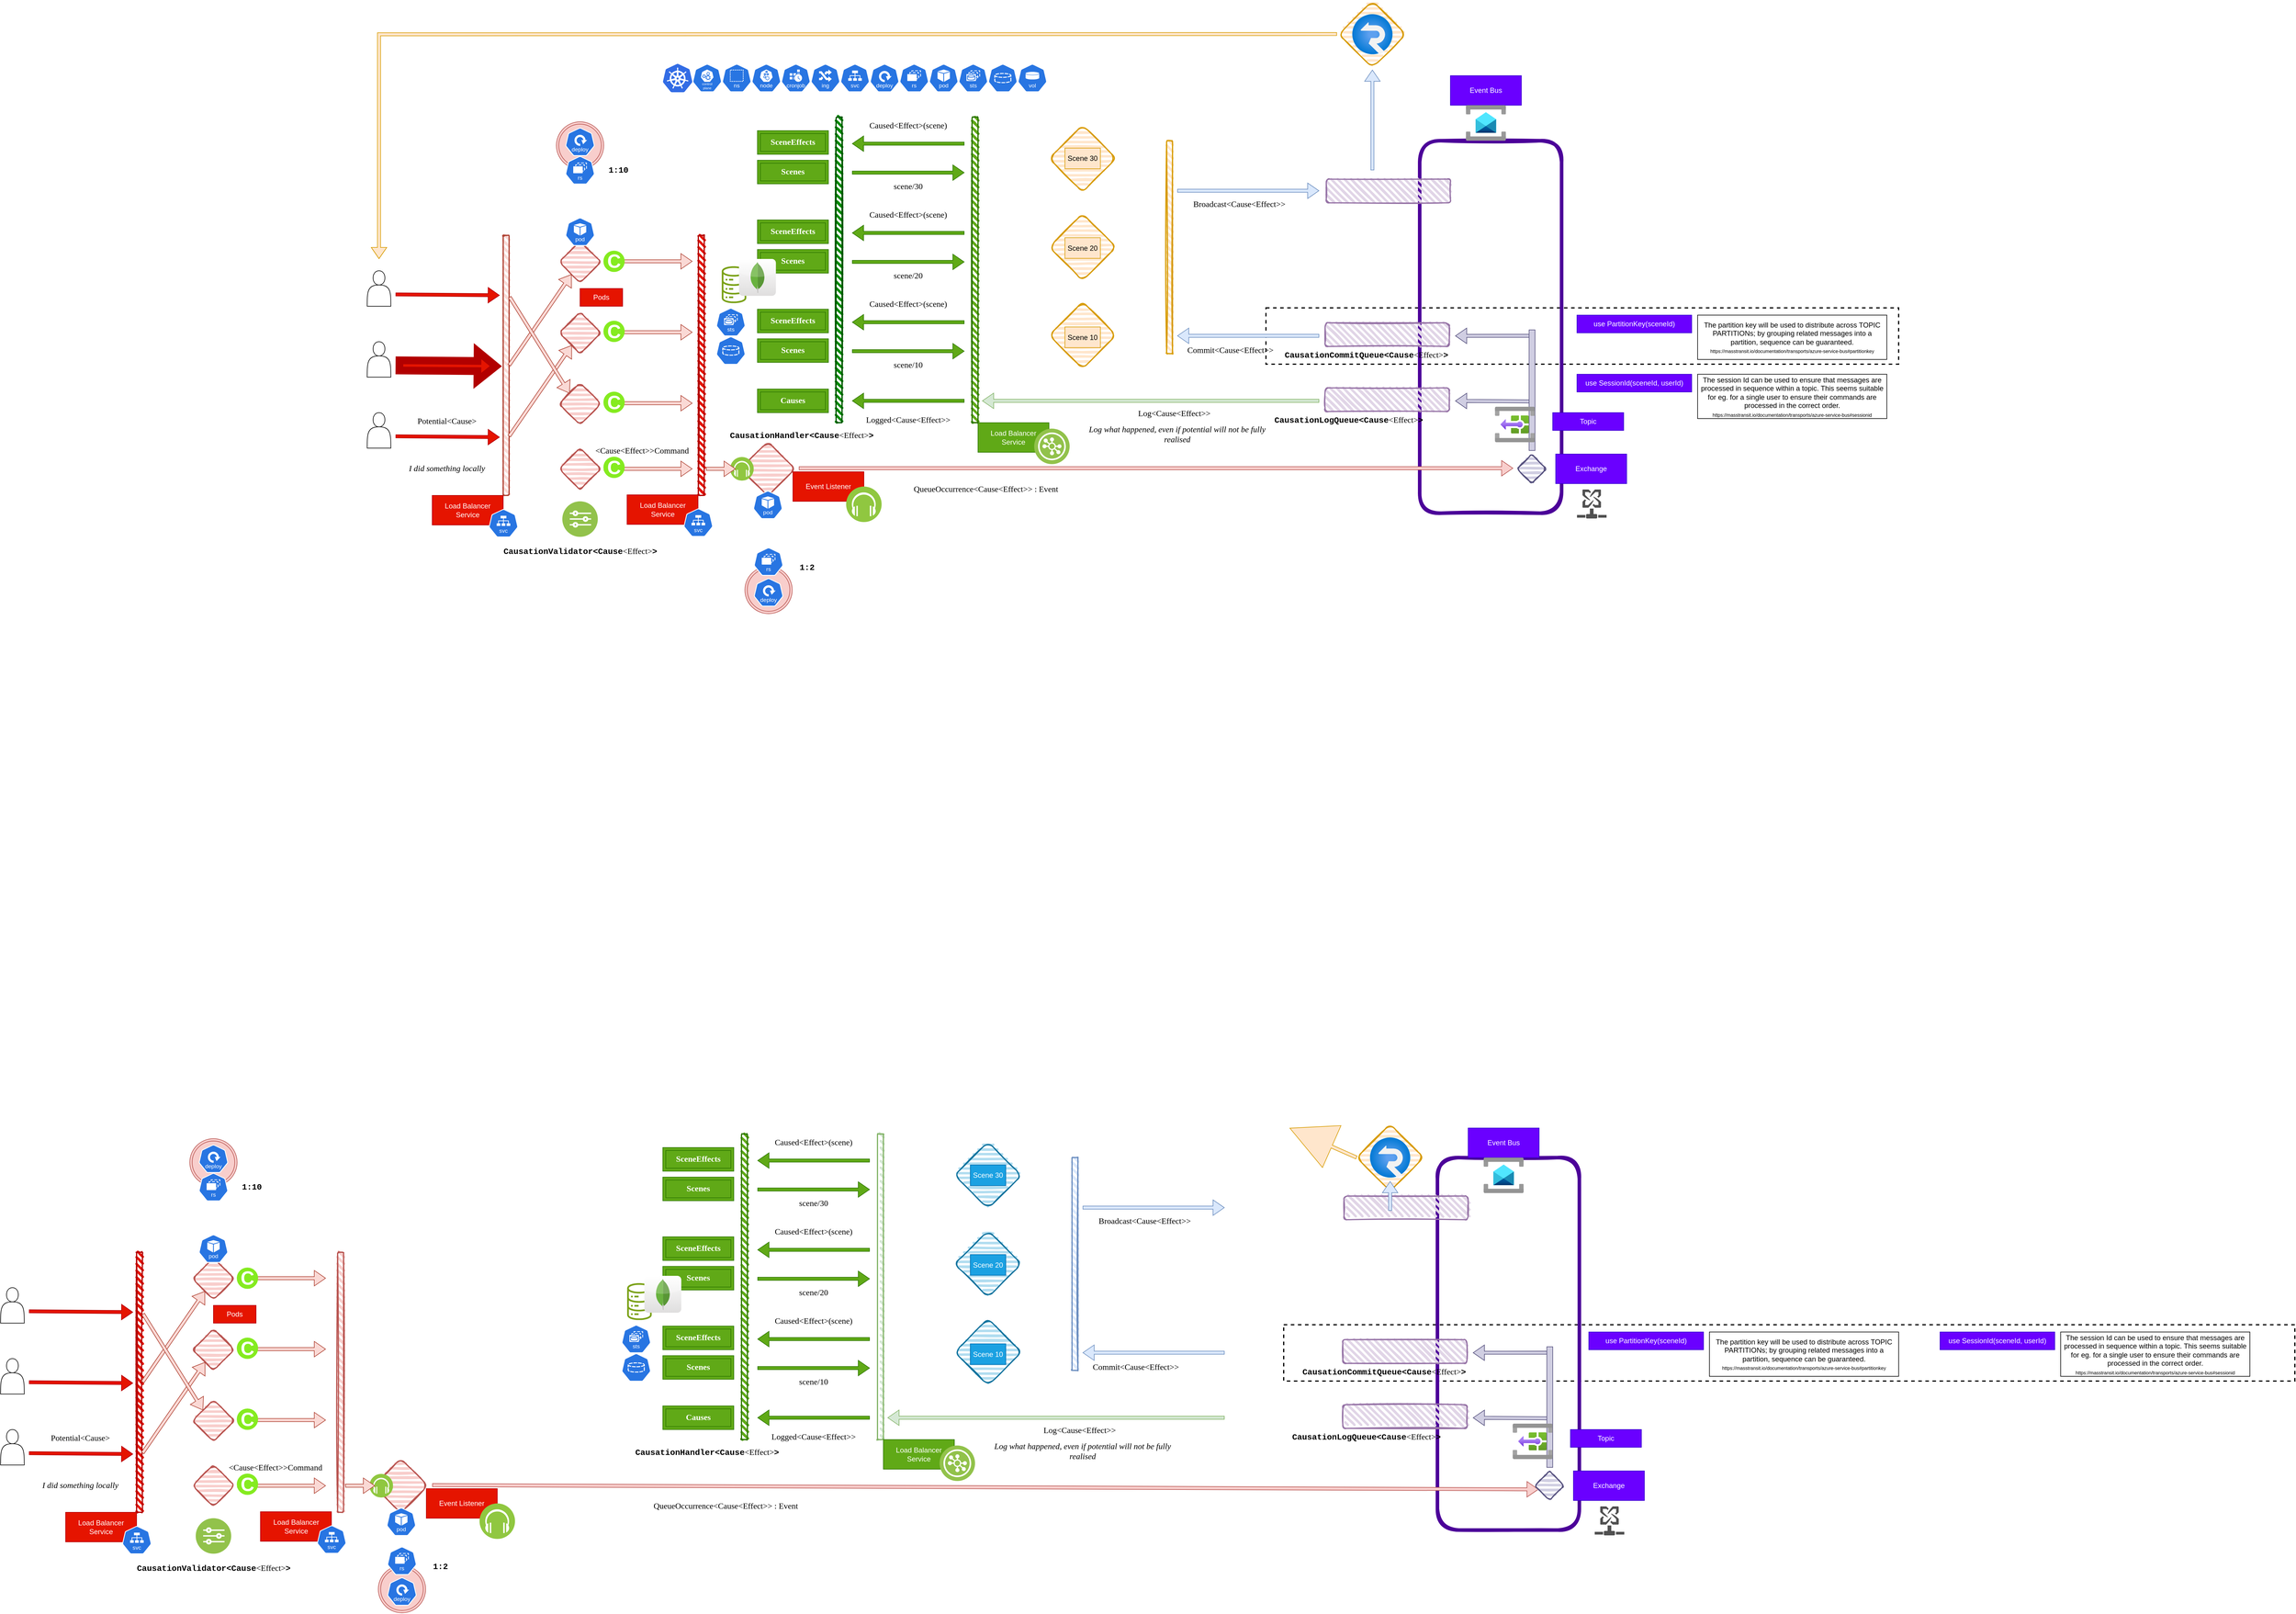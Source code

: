 <mxfile version="26.0.4">
  <diagram name="Page-1" id="HEwYB2__Uu9yz4mZD5S2">
    <mxGraphModel dx="3403" dy="2190" grid="0" gridSize="10" guides="1" tooltips="1" connect="1" arrows="1" fold="1" page="1" pageScale="1" pageWidth="1100" pageHeight="850" math="0" shadow="0">
      <root>
        <mxCell id="0" />
        <mxCell id="1" parent="0" />
        <mxCell id="eZUdlyZYAjuHoXlVPAUd-140" value="" style="rounded=0;whiteSpace=wrap;html=1;fillColor=none;strokeWidth=2;dashed=1;" parent="1" vertex="1">
          <mxGeometry x="1120" y="322.8" width="1070" height="95.2" as="geometry" />
        </mxCell>
        <mxCell id="eZUdlyZYAjuHoXlVPAUd-45" value="" style="sketch=0;outlineConnect=0;fontColor=#232F3E;gradientColor=none;fillColor=#7AA116;strokeColor=none;dashed=0;verticalLabelPosition=bottom;verticalAlign=top;align=center;html=1;fontSize=12;fontStyle=0;aspect=fixed;pointerEvents=1;shape=mxgraph.aws4.iot_analytics_data_store;" parent="1" vertex="1">
          <mxGeometry x="198.8" y="252.4" width="43.2" height="62.4" as="geometry" />
        </mxCell>
        <mxCell id="eZUdlyZYAjuHoXlVPAUd-1" value="" style="rounded=1;whiteSpace=wrap;html=1;strokeWidth=6;fillWeight=4;hachureGap=8;hachureAngle=45;fillColor=none;sketch=1;strokeColor=#4C0099;" parent="1" vertex="1">
          <mxGeometry x="1380" y="40" width="240" height="630" as="geometry" />
        </mxCell>
        <mxCell id="eZUdlyZYAjuHoXlVPAUd-2" value="" style="shape=actor;whiteSpace=wrap;html=1;" parent="1" vertex="1">
          <mxGeometry x="-400" y="260" width="40" height="60" as="geometry" />
        </mxCell>
        <mxCell id="eZUdlyZYAjuHoXlVPAUd-3" value="" style="rounded=1;whiteSpace=wrap;html=1;strokeWidth=2;fillWeight=4;hachureGap=8;hachureAngle=45;fillColor=#f8cecc;sketch=1;strokeColor=#b85450;rotation=-45;" parent="1" vertex="1">
          <mxGeometry x="-65" y="570" width="50" height="50" as="geometry" />
        </mxCell>
        <mxCell id="eZUdlyZYAjuHoXlVPAUd-4" value="" style="rounded=1;whiteSpace=wrap;html=1;strokeWidth=2;fillWeight=4;hachureGap=8;hachureAngle=45;fillColor=#f8cecc;sketch=1;strokeColor=#b85450;rotation=-45;" parent="1" vertex="1">
          <mxGeometry x="-65" y="460" width="50" height="50" as="geometry" />
        </mxCell>
        <mxCell id="eZUdlyZYAjuHoXlVPAUd-5" value="" style="rounded=1;whiteSpace=wrap;html=1;strokeWidth=2;fillWeight=4;hachureGap=8;hachureAngle=45;fillColor=#f8cecc;sketch=1;strokeColor=#b85450;rotation=-45;" parent="1" vertex="1">
          <mxGeometry x="-65" y="340" width="50" height="50" as="geometry" />
        </mxCell>
        <mxCell id="eZUdlyZYAjuHoXlVPAUd-6" value="" style="rounded=1;whiteSpace=wrap;html=1;strokeWidth=2;fillWeight=4;hachureGap=8;hachureAngle=45;fillColor=#f8cecc;sketch=1;strokeColor=#b85450;rotation=-45;" parent="1" vertex="1">
          <mxGeometry x="-65" y="220" width="50" height="50" as="geometry" />
        </mxCell>
        <mxCell id="eZUdlyZYAjuHoXlVPAUd-7" value="" style="shape=actor;whiteSpace=wrap;html=1;" parent="1" vertex="1">
          <mxGeometry x="-400" y="380" width="40" height="60" as="geometry" />
        </mxCell>
        <mxCell id="eZUdlyZYAjuHoXlVPAUd-8" value="" style="shape=actor;whiteSpace=wrap;html=1;" parent="1" vertex="1">
          <mxGeometry x="-400" y="500" width="40" height="60" as="geometry" />
        </mxCell>
        <mxCell id="eZUdlyZYAjuHoXlVPAUd-9" value="" style="rounded=1;whiteSpace=wrap;html=1;strokeWidth=2;fillWeight=4;hachureGap=8;hachureAngle=45;fillColor=#ffe6cc;sketch=1;strokeColor=#d79b00;rotation=-45;" parent="1" vertex="1">
          <mxGeometry x="770" y="329" width="80" height="80" as="geometry" />
        </mxCell>
        <mxCell id="eZUdlyZYAjuHoXlVPAUd-10" value="" style="rounded=1;whiteSpace=wrap;html=1;strokeWidth=2;fillWeight=4;hachureGap=8;hachureAngle=45;fillColor=#e51400;sketch=1;strokeColor=#B20000;fontColor=#ffffff;" parent="1" vertex="1">
          <mxGeometry x="160" y="200" width="10" height="440" as="geometry" />
        </mxCell>
        <mxCell id="eZUdlyZYAjuHoXlVPAUd-11" value="" style="shape=flexArrow;endArrow=classic;html=1;rounded=0;fillColor=#f8cecc;strokeColor=#b85450;width=5.2;endSize=6;" parent="1" edge="1">
          <mxGeometry width="50" height="50" relative="1" as="geometry">
            <mxPoint x="330" y="594" as="sourcePoint" />
            <mxPoint x="1538" y="594" as="targetPoint" />
          </mxGeometry>
        </mxCell>
        <mxCell id="eZUdlyZYAjuHoXlVPAUd-14" value="" style="rounded=1;whiteSpace=wrap;html=1;strokeWidth=2;fillWeight=4;hachureGap=8;hachureAngle=45;fillColor=#fad9d5;sketch=1;strokeColor=#ae4132;" parent="1" vertex="1">
          <mxGeometry x="-170" y="200" width="10" height="440" as="geometry" />
        </mxCell>
        <mxCell id="eZUdlyZYAjuHoXlVPAUd-15" value="Potential&amp;lt;Cause&amp;gt;" style="text;html=1;align=center;verticalAlign=middle;whiteSpace=wrap;rounded=0;fontSize=14;fontFamily=Lucida Console;" parent="1" vertex="1">
          <mxGeometry x="-360" y="500" width="190" height="30" as="geometry" />
        </mxCell>
        <mxCell id="eZUdlyZYAjuHoXlVPAUd-16" value="Load Balancer Service" style="text;html=1;strokeColor=#B20000;fillColor=#e51400;align=center;verticalAlign=middle;whiteSpace=wrap;overflow=hidden;fontColor=#ffffff;" parent="1" vertex="1">
          <mxGeometry x="-290" y="640" width="120" height="50" as="geometry" />
        </mxCell>
        <mxCell id="eZUdlyZYAjuHoXlVPAUd-17" value="" style="shape=flexArrow;endArrow=classic;html=1;rounded=0;fillColor=#e51400;strokeColor=#B20000;width=5.2;endSize=6;entryX=-0.399;entryY=0.776;entryDx=0;entryDy=0;entryPerimeter=0;" parent="1" edge="1">
          <mxGeometry width="50" height="50" relative="1" as="geometry">
            <mxPoint x="-352" y="540" as="sourcePoint" />
            <mxPoint x="-175.99" y="541.44" as="targetPoint" />
          </mxGeometry>
        </mxCell>
        <mxCell id="eZUdlyZYAjuHoXlVPAUd-18" value="" style="shape=flexArrow;endArrow=classic;html=1;rounded=0;fillColor=#e51400;strokeColor=#B20000;width=5.2;endSize=6;entryX=-0.399;entryY=0.776;entryDx=0;entryDy=0;entryPerimeter=0;strokeWidth=13;" parent="1" edge="1">
          <mxGeometry width="50" height="50" relative="1" as="geometry">
            <mxPoint x="-352" y="420" as="sourcePoint" />
            <mxPoint x="-175.99" y="421.44" as="targetPoint" />
          </mxGeometry>
        </mxCell>
        <mxCell id="eZUdlyZYAjuHoXlVPAUd-19" value="" style="shape=flexArrow;endArrow=classic;html=1;rounded=0;fillColor=#e51400;strokeColor=#B20000;width=5.2;endSize=6;entryX=-0.399;entryY=0.776;entryDx=0;entryDy=0;entryPerimeter=0;" parent="1" edge="1">
          <mxGeometry width="50" height="50" relative="1" as="geometry">
            <mxPoint x="-352" y="300" as="sourcePoint" />
            <mxPoint x="-175.99" y="301.44" as="targetPoint" />
          </mxGeometry>
        </mxCell>
        <mxCell id="eZUdlyZYAjuHoXlVPAUd-20" value="I did something locally" style="text;html=1;align=center;verticalAlign=middle;whiteSpace=wrap;rounded=0;fontSize=14;fontFamily=Tahoma;fontStyle=2" parent="1" vertex="1">
          <mxGeometry x="-360" y="580" width="190" height="30" as="geometry" />
        </mxCell>
        <mxCell id="eZUdlyZYAjuHoXlVPAUd-23" value="" style="shape=flexArrow;endArrow=classic;html=1;rounded=0;fillColor=#fad9d5;strokeColor=#ae4132;width=5.2;endSize=6;exitX=1;exitY=0.5;exitDx=0;exitDy=0;" parent="1" source="eZUdlyZYAjuHoXlVPAUd-14" target="eZUdlyZYAjuHoXlVPAUd-6" edge="1">
          <mxGeometry width="50" height="50" relative="1" as="geometry">
            <mxPoint x="-191.01" y="330" as="sourcePoint" />
            <mxPoint x="-15.0" y="331.44" as="targetPoint" />
          </mxGeometry>
        </mxCell>
        <mxCell id="eZUdlyZYAjuHoXlVPAUd-24" value="" style="shape=flexArrow;endArrow=classic;html=1;rounded=0;fillColor=#fad9d5;strokeColor=#ae4132;width=5.2;endSize=6;exitX=1;exitY=0.5;exitDx=0;exitDy=0;" parent="1" edge="1">
          <mxGeometry width="50" height="50" relative="1" as="geometry">
            <mxPoint x="-160" y="540" as="sourcePoint" />
            <mxPoint x="-54" y="386" as="targetPoint" />
          </mxGeometry>
        </mxCell>
        <mxCell id="eZUdlyZYAjuHoXlVPAUd-25" value="" style="shape=flexArrow;endArrow=classic;html=1;rounded=0;fillColor=#fad9d5;strokeColor=#ae4132;width=5.2;endSize=6;exitX=1.092;exitY=0.237;exitDx=0;exitDy=0;exitPerimeter=0;entryX=0.5;entryY=0;entryDx=0;entryDy=0;" parent="1" source="eZUdlyZYAjuHoXlVPAUd-14" target="eZUdlyZYAjuHoXlVPAUd-4" edge="1">
          <mxGeometry width="50" height="50" relative="1" as="geometry">
            <mxPoint x="-150" y="550" as="sourcePoint" />
            <mxPoint x="-44" y="396" as="targetPoint" />
          </mxGeometry>
        </mxCell>
        <mxCell id="eZUdlyZYAjuHoXlVPAUd-26" value="CausationValidator&amp;lt;Cause&lt;span style=&quot;font-family: &amp;quot;Lucida Console&amp;quot;; font-weight: 400;&quot;&gt;&amp;lt;Effect&amp;gt;&lt;/span&gt;&amp;gt;" style="text;html=1;align=center;verticalAlign=middle;whiteSpace=wrap;rounded=0;fontSize=14;fontFamily=Courier New;fontStyle=1" parent="1" vertex="1">
          <mxGeometry x="-152.5" y="720" width="225" height="30" as="geometry" />
        </mxCell>
        <mxCell id="eZUdlyZYAjuHoXlVPAUd-27" value="&amp;lt;Cause&amp;lt;Effect&amp;gt;&amp;gt;Command" style="text;html=1;align=center;verticalAlign=middle;whiteSpace=wrap;rounded=0;fontSize=14;fontFamily=Lucida Console;" parent="1" vertex="1">
          <mxGeometry x="-30" y="550" width="190" height="30" as="geometry" />
        </mxCell>
        <mxCell id="eZUdlyZYAjuHoXlVPAUd-28" value="" style="shape=flexArrow;endArrow=classic;html=1;rounded=0;fillColor=#fad9d5;strokeColor=#ae4132;width=5.2;endSize=6;" parent="1" edge="1">
          <mxGeometry width="50" height="50" relative="1" as="geometry">
            <mxPoint y="244" as="sourcePoint" />
            <mxPoint x="150" y="244" as="targetPoint" />
          </mxGeometry>
        </mxCell>
        <mxCell id="eZUdlyZYAjuHoXlVPAUd-29" value="" style="shape=flexArrow;endArrow=classic;html=1;rounded=0;fillColor=#fad9d5;strokeColor=#ae4132;width=5.2;endSize=6;" parent="1" edge="1">
          <mxGeometry width="50" height="50" relative="1" as="geometry">
            <mxPoint y="364" as="sourcePoint" />
            <mxPoint x="150" y="364" as="targetPoint" />
          </mxGeometry>
        </mxCell>
        <mxCell id="eZUdlyZYAjuHoXlVPAUd-30" value="" style="shape=flexArrow;endArrow=classic;html=1;rounded=0;fillColor=#fad9d5;strokeColor=#ae4132;width=5.2;endSize=6;" parent="1" edge="1">
          <mxGeometry width="50" height="50" relative="1" as="geometry">
            <mxPoint y="484" as="sourcePoint" />
            <mxPoint x="150" y="484" as="targetPoint" />
          </mxGeometry>
        </mxCell>
        <mxCell id="eZUdlyZYAjuHoXlVPAUd-31" value="" style="shape=flexArrow;endArrow=classic;html=1;rounded=0;fillColor=#fad9d5;strokeColor=#ae4132;width=5.2;endSize=6;" parent="1" edge="1">
          <mxGeometry width="50" height="50" relative="1" as="geometry">
            <mxPoint y="595" as="sourcePoint" />
            <mxPoint x="150" y="595" as="targetPoint" />
          </mxGeometry>
        </mxCell>
        <mxCell id="eZUdlyZYAjuHoXlVPAUd-32" value="QueueOccurrence&amp;lt;Cause&amp;lt;Effect&amp;gt;&amp;gt; : Event" style="text;html=1;align=center;verticalAlign=middle;whiteSpace=wrap;rounded=0;fontSize=14;fontFamily=Lucida Console;" parent="1" vertex="1">
          <mxGeometry x="463" y="615" width="367" height="30" as="geometry" />
        </mxCell>
        <mxCell id="eZUdlyZYAjuHoXlVPAUd-34" value="" style="image;aspect=fixed;perimeter=ellipsePerimeter;html=1;align=center;shadow=0;dashed=0;fontColor=#4277BB;labelBackgroundColor=default;fontSize=12;spacingTop=3;image=img/lib/ibm/vpc/Rules.svg;" parent="1" vertex="1">
          <mxGeometry x="-70" y="650" width="60" height="60" as="geometry" />
        </mxCell>
        <mxCell id="eZUdlyZYAjuHoXlVPAUd-36" value="" style="rounded=1;whiteSpace=wrap;html=1;strokeWidth=2;fillWeight=4;hachureGap=8;hachureAngle=45;fillColor=#f8cecc;sketch=1;strokeColor=#b85450;rotation=-45;" parent="1" vertex="1">
          <mxGeometry x="245.18" y="562.5" width="65" height="65" as="geometry" />
        </mxCell>
        <mxCell id="eZUdlyZYAjuHoXlVPAUd-38" value="CausationHandler&amp;lt;Cause&lt;span style=&quot;font-family: &amp;quot;Lucida Console&amp;quot;; font-weight: 400;&quot;&gt;&amp;lt;Effect&amp;gt;&lt;/span&gt;&amp;gt;" style="text;html=1;align=center;verticalAlign=middle;whiteSpace=wrap;rounded=0;fontSize=14;fontFamily=Courier New;fontStyle=1" parent="1" vertex="1">
          <mxGeometry x="240" y="524" width="190" height="30" as="geometry" />
        </mxCell>
        <mxCell id="eZUdlyZYAjuHoXlVPAUd-39" value="Event Listener" style="text;html=1;strokeColor=#B20000;fillColor=#e51400;align=center;verticalAlign=middle;whiteSpace=wrap;overflow=hidden;fontColor=#ffffff;" parent="1" vertex="1">
          <mxGeometry x="320" y="600" width="120" height="50" as="geometry" />
        </mxCell>
        <mxCell id="eZUdlyZYAjuHoXlVPAUd-40" value="Pods" style="text;html=1;strokeColor=#B20000;fillColor=#e51400;align=center;verticalAlign=middle;whiteSpace=wrap;overflow=hidden;fontColor=#ffffff;" parent="1" vertex="1">
          <mxGeometry x="-40" y="290" width="72" height="30" as="geometry" />
        </mxCell>
        <mxCell id="eZUdlyZYAjuHoXlVPAUd-41" value="" style="rounded=1;whiteSpace=wrap;html=1;strokeWidth=2;fillWeight=4;hachureGap=8;hachureAngle=45;fillColor=#e1d5e7;sketch=1;strokeColor=#9673a6;" parent="1" vertex="1">
          <mxGeometry x="1220" y="458" width="210" height="40" as="geometry" />
        </mxCell>
        <mxCell id="eZUdlyZYAjuHoXlVPAUd-42" value="Event Bus" style="text;html=1;strokeColor=#3700CC;fillColor=#6a00ff;align=center;verticalAlign=middle;whiteSpace=wrap;overflow=hidden;fontColor=#ffffff;" parent="1" vertex="1">
          <mxGeometry x="1431.96" y="-70" width="120" height="50" as="geometry" />
        </mxCell>
        <mxCell id="eZUdlyZYAjuHoXlVPAUd-43" value="CausationLogQueue&amp;lt;Cause&lt;span style=&quot;font-family: &amp;quot;Lucida Console&amp;quot;; font-weight: 400;&quot;&gt;&amp;lt;Effect&amp;gt;&lt;/span&gt;&amp;gt;" style="text;html=1;align=center;verticalAlign=middle;whiteSpace=wrap;rounded=0;fontSize=14;fontFamily=Courier New;fontStyle=1" parent="1" vertex="1">
          <mxGeometry x="1150" y="498" width="220" height="30" as="geometry" />
        </mxCell>
        <mxCell id="eZUdlyZYAjuHoXlVPAUd-46" value="" style="shape=flexArrow;endArrow=classic;html=1;rounded=0;fillColor=#d0cee2;strokeColor=#56517e;width=5.2;endSize=6;exitX=0.103;exitY=0.593;exitDx=0;exitDy=0;exitPerimeter=0;" parent="1" source="eZUdlyZYAjuHoXlVPAUd-59" edge="1">
          <mxGeometry width="50" height="50" relative="1" as="geometry">
            <mxPoint x="1550" y="480" as="sourcePoint" />
            <mxPoint x="1440" y="480.087" as="targetPoint" />
          </mxGeometry>
        </mxCell>
        <mxCell id="eZUdlyZYAjuHoXlVPAUd-47" value="" style="rounded=1;whiteSpace=wrap;html=1;strokeWidth=2;fillWeight=4;hachureGap=8;hachureAngle=45;fillColor=#d0cee2;sketch=1;strokeColor=#56517e;rotation=-45;" parent="1" vertex="1">
          <mxGeometry x="1551.96" y="577.5" width="35" height="35" as="geometry" />
        </mxCell>
        <mxCell id="eZUdlyZYAjuHoXlVPAUd-49" value="Exchange" style="text;html=1;strokeColor=#3700CC;fillColor=#6a00ff;align=center;verticalAlign=middle;whiteSpace=wrap;overflow=hidden;fontColor=#ffffff;" parent="1" vertex="1">
          <mxGeometry x="1610" y="570" width="120" height="50" as="geometry" />
        </mxCell>
        <mxCell id="eZUdlyZYAjuHoXlVPAUd-50" value="Topic" style="text;html=1;strokeColor=#3700CC;fillColor=#6a00ff;align=center;verticalAlign=middle;whiteSpace=wrap;overflow=hidden;fontColor=#ffffff;" parent="1" vertex="1">
          <mxGeometry x="1604.96" y="500" width="120" height="30" as="geometry" />
        </mxCell>
        <mxCell id="eZUdlyZYAjuHoXlVPAUd-51" value="" style="rounded=1;whiteSpace=wrap;html=1;strokeWidth=2;fillWeight=4;hachureGap=8;hachureAngle=45;fillColor=#e1d5e7;sketch=1;strokeColor=#9673a6;" parent="1" vertex="1">
          <mxGeometry x="1220" y="348" width="210" height="40" as="geometry" />
        </mxCell>
        <mxCell id="eZUdlyZYAjuHoXlVPAUd-52" value="CausationCommitQueue&amp;lt;Cause&lt;span style=&quot;font-family: &amp;quot;Lucida Console&amp;quot;; font-weight: 400;&quot;&gt;&amp;lt;Effect&amp;gt;&lt;/span&gt;&amp;gt;" style="text;html=1;align=center;verticalAlign=middle;whiteSpace=wrap;rounded=0;fontSize=14;fontFamily=Courier New;fontStyle=1" parent="1" vertex="1">
          <mxGeometry x="1130" y="388" width="320" height="30" as="geometry" />
        </mxCell>
        <mxCell id="eZUdlyZYAjuHoXlVPAUd-53" value="" style="rounded=1;whiteSpace=wrap;html=1;strokeWidth=2;fillWeight=4;hachureGap=8;hachureAngle=45;fillColor=#60a917;sketch=1;strokeColor=#2D7600;fontColor=#ffffff;" parent="1" vertex="1">
          <mxGeometry x="623" width="10" height="517" as="geometry" />
        </mxCell>
        <mxCell id="eZUdlyZYAjuHoXlVPAUd-54" value="" style="shape=flexArrow;endArrow=classic;html=1;rounded=0;fillColor=#d5e8d4;strokeColor=#82b366;width=5.2;endSize=6;" parent="1" edge="1">
          <mxGeometry width="50" height="50" relative="1" as="geometry">
            <mxPoint x="1210" y="480" as="sourcePoint" />
            <mxPoint x="640" y="480" as="targetPoint" />
          </mxGeometry>
        </mxCell>
        <mxCell id="eZUdlyZYAjuHoXlVPAUd-55" value="Log&amp;lt;Cause&amp;lt;Effect&amp;gt;&amp;gt;" style="text;html=1;align=center;verticalAlign=middle;whiteSpace=wrap;rounded=0;fontSize=14;fontFamily=Lucida Console;" parent="1" vertex="1">
          <mxGeometry x="870" y="487" width="190" height="30" as="geometry" />
        </mxCell>
        <mxCell id="eZUdlyZYAjuHoXlVPAUd-56" value="" style="shape=flexArrow;endArrow=classic;html=1;rounded=0;fillColor=#60a917;strokeColor=#2D7600;width=5.2;endSize=6;" parent="1" edge="1">
          <mxGeometry width="50" height="50" relative="1" as="geometry">
            <mxPoint x="610" y="480" as="sourcePoint" />
            <mxPoint x="420" y="480" as="targetPoint" />
          </mxGeometry>
        </mxCell>
        <mxCell id="eZUdlyZYAjuHoXlVPAUd-57" value="Logged&amp;lt;Cause&amp;lt;Effect&amp;gt;&amp;gt;" style="text;html=1;align=center;verticalAlign=middle;whiteSpace=wrap;rounded=0;fontSize=14;fontFamily=Lucida Console;" parent="1" vertex="1">
          <mxGeometry x="420" y="498" width="190" height="30" as="geometry" />
        </mxCell>
        <mxCell id="eZUdlyZYAjuHoXlVPAUd-58" value="" style="shape=flexArrow;endArrow=classic;html=1;rounded=0;fillColor=#d0cee2;strokeColor=#56517e;width=5.2;endSize=6;exitX=0.5;exitY=0.049;exitDx=0;exitDy=0;exitPerimeter=0;" parent="1" source="eZUdlyZYAjuHoXlVPAUd-59" edge="1">
          <mxGeometry width="50" height="50" relative="1" as="geometry">
            <mxPoint x="1550" y="370" as="sourcePoint" />
            <mxPoint x="1440" y="370.087" as="targetPoint" />
          </mxGeometry>
        </mxCell>
        <mxCell id="eZUdlyZYAjuHoXlVPAUd-59" value="" style="text;html=1;strokeColor=#56517e;fillColor=#d0cee2;align=center;verticalAlign=middle;whiteSpace=wrap;overflow=hidden;" parent="1" vertex="1">
          <mxGeometry x="1565" y="360" width="10" height="204" as="geometry" />
        </mxCell>
        <mxCell id="eZUdlyZYAjuHoXlVPAUd-60" value="" style="image;aspect=fixed;html=1;points=[];align=center;fontSize=12;image=img/lib/azure2/integration/Service_Bus.svg;" parent="1" vertex="1">
          <mxGeometry x="1457.96" y="-20" width="68" height="60" as="geometry" />
        </mxCell>
        <mxCell id="eZUdlyZYAjuHoXlVPAUd-61" value="" style="image;aspect=fixed;html=1;points=[];align=center;fontSize=12;image=img/lib/azure2/integration/System_Topic.svg;flipH=1;" parent="1" vertex="1">
          <mxGeometry x="1507" y="490" width="68" height="60" as="geometry" />
        </mxCell>
        <mxCell id="eZUdlyZYAjuHoXlVPAUd-62" value="" style="sketch=0;pointerEvents=1;shadow=0;dashed=0;html=1;strokeColor=none;labelPosition=center;verticalLabelPosition=bottom;verticalAlign=top;align=center;fillColor=#505050;shape=mxgraph.mscae.intune.exchange_connector" parent="1" vertex="1">
          <mxGeometry x="1646" y="630" width="50" height="49" as="geometry" />
        </mxCell>
        <mxCell id="eZUdlyZYAjuHoXlVPAUd-64" value="" style="rounded=1;whiteSpace=wrap;html=1;strokeWidth=2;fillWeight=4;hachureGap=8;hachureAngle=45;fillColor=#ffe6cc;sketch=1;strokeColor=#d79b00;rotation=-45;" parent="1" vertex="1">
          <mxGeometry x="770" y="180" width="80" height="80" as="geometry" />
        </mxCell>
        <mxCell id="eZUdlyZYAjuHoXlVPAUd-65" value="" style="rounded=1;whiteSpace=wrap;html=1;strokeWidth=2;fillWeight=4;hachureGap=8;hachureAngle=45;fillColor=#ffe6cc;sketch=1;strokeColor=#d79b00;rotation=-45;" parent="1" vertex="1">
          <mxGeometry x="770" y="30" width="80" height="80" as="geometry" />
        </mxCell>
        <mxCell id="eZUdlyZYAjuHoXlVPAUd-66" value="Log what happened, even if potential will not be fully realised" style="text;html=1;align=center;verticalAlign=middle;whiteSpace=wrap;rounded=0;fontSize=14;fontFamily=Tahoma;fontStyle=2" parent="1" vertex="1">
          <mxGeometry x="810" y="521.5" width="320" height="30" as="geometry" />
        </mxCell>
        <mxCell id="eZUdlyZYAjuHoXlVPAUd-67" value="" style="shape=flexArrow;endArrow=classic;html=1;rounded=0;fillColor=#60a917;strokeColor=#2D7600;width=5.2;endSize=6;" parent="1" edge="1">
          <mxGeometry width="50" height="50" relative="1" as="geometry">
            <mxPoint x="420" y="396" as="sourcePoint" />
            <mxPoint x="610" y="396" as="targetPoint" />
          </mxGeometry>
        </mxCell>
        <mxCell id="eZUdlyZYAjuHoXlVPAUd-68" value="" style="rounded=1;whiteSpace=wrap;html=1;strokeWidth=2;fillWeight=4;hachureGap=8;hachureAngle=45;fillColor=#008a00;sketch=1;strokeColor=#005700;fontColor=#ffffff;" parent="1" vertex="1">
          <mxGeometry x="393" width="10" height="517" as="geometry" />
        </mxCell>
        <mxCell id="eZUdlyZYAjuHoXlVPAUd-71" value="scene/10" style="text;html=1;align=center;verticalAlign=middle;whiteSpace=wrap;rounded=0;fontSize=14;fontFamily=Lucida Console;" parent="1" vertex="1">
          <mxGeometry x="420" y="405" width="190" height="30" as="geometry" />
        </mxCell>
        <mxCell id="eZUdlyZYAjuHoXlVPAUd-73" value="&lt;font style=&quot;font-size: 14px;&quot;&gt;Causes&lt;/font&gt;" style="shape=ext;margin=3;double=1;whiteSpace=wrap;html=1;align=center;fontFamily=Lucida Console;fontStyle=1;fillColor=#60a917;fontColor=#ffffff;strokeColor=#2D7600;" parent="1" vertex="1">
          <mxGeometry x="260" y="460" width="120" height="40" as="geometry" />
        </mxCell>
        <mxCell id="eZUdlyZYAjuHoXlVPAUd-74" value="&lt;font style=&quot;font-size: 14px;&quot;&gt;Scenes&lt;/font&gt;" style="shape=ext;margin=3;double=1;whiteSpace=wrap;html=1;align=center;fontFamily=Lucida Console;fontStyle=1;fillColor=#60a917;fontColor=#ffffff;strokeColor=#2D7600;" parent="1" vertex="1">
          <mxGeometry x="260" y="375" width="120" height="40" as="geometry" />
        </mxCell>
        <mxCell id="eZUdlyZYAjuHoXlVPAUd-75" value="" style="shape=flexArrow;endArrow=classic;html=1;rounded=0;fillColor=#60a917;strokeColor=#2D7600;width=5.2;endSize=6;" parent="1" edge="1">
          <mxGeometry width="50" height="50" relative="1" as="geometry">
            <mxPoint x="610" y="347" as="sourcePoint" />
            <mxPoint x="420" y="347" as="targetPoint" />
          </mxGeometry>
        </mxCell>
        <mxCell id="eZUdlyZYAjuHoXlVPAUd-76" value="Caused&amp;lt;Effect&amp;gt;(scene)" style="text;html=1;align=center;verticalAlign=middle;whiteSpace=wrap;rounded=0;fontSize=14;fontFamily=Lucida Console;" parent="1" vertex="1">
          <mxGeometry x="420" y="302.4" width="190" height="30" as="geometry" />
        </mxCell>
        <mxCell id="eZUdlyZYAjuHoXlVPAUd-77" value="&lt;span style=&quot;font-size: 14px;&quot;&gt;SceneEffects&lt;/span&gt;" style="shape=ext;margin=3;double=1;whiteSpace=wrap;html=1;align=center;fontFamily=Lucida Console;fontStyle=1;fillColor=#60a917;fontColor=#ffffff;strokeColor=#2D7600;" parent="1" vertex="1">
          <mxGeometry x="260" y="325" width="120" height="40" as="geometry" />
        </mxCell>
        <mxCell id="eZUdlyZYAjuHoXlVPAUd-78" value="" style="shape=flexArrow;endArrow=classic;html=1;rounded=0;fillColor=#60a917;strokeColor=#2D7600;width=5.2;endSize=6;" parent="1" edge="1">
          <mxGeometry width="50" height="50" relative="1" as="geometry">
            <mxPoint x="420" y="94" as="sourcePoint" />
            <mxPoint x="610" y="94" as="targetPoint" />
          </mxGeometry>
        </mxCell>
        <mxCell id="eZUdlyZYAjuHoXlVPAUd-79" value="scene/30" style="text;html=1;align=center;verticalAlign=middle;whiteSpace=wrap;rounded=0;fontSize=14;fontFamily=Lucida Console;" parent="1" vertex="1">
          <mxGeometry x="420" y="103" width="190" height="30" as="geometry" />
        </mxCell>
        <mxCell id="eZUdlyZYAjuHoXlVPAUd-80" value="&lt;font style=&quot;font-size: 14px;&quot;&gt;Scenes&lt;/font&gt;" style="shape=ext;margin=3;double=1;whiteSpace=wrap;html=1;align=center;fontFamily=Lucida Console;fontStyle=1;fillColor=#60a917;fontColor=#ffffff;strokeColor=#2D7600;" parent="1" vertex="1">
          <mxGeometry x="260" y="73" width="120" height="40" as="geometry" />
        </mxCell>
        <mxCell id="eZUdlyZYAjuHoXlVPAUd-81" value="" style="shape=flexArrow;endArrow=classic;html=1;rounded=0;fillColor=#60a917;strokeColor=#2D7600;width=5.2;endSize=6;" parent="1" edge="1">
          <mxGeometry width="50" height="50" relative="1" as="geometry">
            <mxPoint x="610" y="45" as="sourcePoint" />
            <mxPoint x="420" y="45" as="targetPoint" />
          </mxGeometry>
        </mxCell>
        <mxCell id="eZUdlyZYAjuHoXlVPAUd-82" value="Caused&amp;lt;Effect&amp;gt;(scene)" style="text;html=1;align=center;verticalAlign=middle;whiteSpace=wrap;rounded=0;fontSize=14;fontFamily=Lucida Console;" parent="1" vertex="1">
          <mxGeometry x="420" y="0.4" width="190" height="30" as="geometry" />
        </mxCell>
        <mxCell id="eZUdlyZYAjuHoXlVPAUd-83" value="&lt;font style=&quot;font-size: 14px;&quot;&gt;SceneEffects&lt;/font&gt;" style="shape=ext;margin=3;double=1;whiteSpace=wrap;html=1;align=center;fontFamily=Lucida Console;fontStyle=1;fillColor=#60a917;fontColor=#ffffff;strokeColor=#2D7600;" parent="1" vertex="1">
          <mxGeometry x="260" y="23" width="120" height="40" as="geometry" />
        </mxCell>
        <mxCell id="eZUdlyZYAjuHoXlVPAUd-84" value="" style="shape=flexArrow;endArrow=classic;html=1;rounded=0;fillColor=#60a917;strokeColor=#2D7600;width=5.2;endSize=6;" parent="1" edge="1">
          <mxGeometry width="50" height="50" relative="1" as="geometry">
            <mxPoint x="420" y="245" as="sourcePoint" />
            <mxPoint x="610" y="245" as="targetPoint" />
          </mxGeometry>
        </mxCell>
        <mxCell id="eZUdlyZYAjuHoXlVPAUd-85" value="scene/20" style="text;html=1;align=center;verticalAlign=middle;whiteSpace=wrap;rounded=0;fontSize=14;fontFamily=Lucida Console;" parent="1" vertex="1">
          <mxGeometry x="420" y="254" width="190" height="30" as="geometry" />
        </mxCell>
        <mxCell id="eZUdlyZYAjuHoXlVPAUd-86" value="&lt;font style=&quot;font-size: 14px;&quot;&gt;Scenes&lt;/font&gt;" style="shape=ext;margin=3;double=1;whiteSpace=wrap;html=1;align=center;fontFamily=Lucida Console;fontStyle=1;fillColor=#60a917;fontColor=#ffffff;strokeColor=#2D7600;" parent="1" vertex="1">
          <mxGeometry x="260" y="224" width="120" height="40" as="geometry" />
        </mxCell>
        <mxCell id="eZUdlyZYAjuHoXlVPAUd-87" value="" style="shape=flexArrow;endArrow=classic;html=1;rounded=0;fillColor=#60a917;strokeColor=#2D7600;width=5.2;endSize=6;" parent="1" edge="1">
          <mxGeometry width="50" height="50" relative="1" as="geometry">
            <mxPoint x="610" y="196" as="sourcePoint" />
            <mxPoint x="420" y="196" as="targetPoint" />
          </mxGeometry>
        </mxCell>
        <mxCell id="eZUdlyZYAjuHoXlVPAUd-88" value="Caused&amp;lt;Effect&amp;gt;(scene)" style="text;html=1;align=center;verticalAlign=middle;whiteSpace=wrap;rounded=0;fontSize=14;fontFamily=Lucida Console;" parent="1" vertex="1">
          <mxGeometry x="420" y="151.4" width="190" height="30" as="geometry" />
        </mxCell>
        <mxCell id="eZUdlyZYAjuHoXlVPAUd-89" value="&lt;span style=&quot;font-size: 14px;&quot;&gt;SceneEffects&lt;/span&gt;" style="shape=ext;margin=3;double=1;whiteSpace=wrap;html=1;align=center;fontFamily=Lucida Console;fontStyle=1;fillColor=#60a917;fontColor=#ffffff;strokeColor=#2D7600;" parent="1" vertex="1">
          <mxGeometry x="260" y="174" width="120" height="40" as="geometry" />
        </mxCell>
        <mxCell id="eZUdlyZYAjuHoXlVPAUd-44" value="" style="dashed=0;outlineConnect=0;html=1;align=center;labelPosition=center;verticalLabelPosition=bottom;verticalAlign=top;shape=mxgraph.webicons.mongodb;gradientColor=#DFDEDE" parent="1" vertex="1">
          <mxGeometry x="228.8" y="240" width="62.4" height="62.4" as="geometry" />
        </mxCell>
        <mxCell id="eZUdlyZYAjuHoXlVPAUd-90" value="Scene 10" style="text;html=1;strokeColor=#d79b00;fillColor=#ffe6cc;align=center;verticalAlign=middle;whiteSpace=wrap;overflow=hidden;" parent="1" vertex="1">
          <mxGeometry x="780" y="355" width="60" height="35" as="geometry" />
        </mxCell>
        <mxCell id="eZUdlyZYAjuHoXlVPAUd-91" value="Scene 20" style="text;html=1;strokeColor=#d79b00;fillColor=#ffe6cc;align=center;verticalAlign=middle;whiteSpace=wrap;overflow=hidden;" parent="1" vertex="1">
          <mxGeometry x="780" y="204" width="60" height="35" as="geometry" />
        </mxCell>
        <mxCell id="eZUdlyZYAjuHoXlVPAUd-92" value="Scene 30" style="text;html=1;strokeColor=#d79b00;fillColor=#ffe6cc;align=center;verticalAlign=middle;whiteSpace=wrap;overflow=hidden;" parent="1" vertex="1">
          <mxGeometry x="780" y="52.5" width="60" height="35" as="geometry" />
        </mxCell>
        <mxCell id="eZUdlyZYAjuHoXlVPAUd-93" value="Load Balancer Service" style="text;html=1;strokeColor=#2D7600;fillColor=#60a917;align=center;verticalAlign=middle;whiteSpace=wrap;overflow=hidden;fontColor=#ffffff;" parent="1" vertex="1">
          <mxGeometry x="633" y="517" width="120" height="50" as="geometry" />
        </mxCell>
        <mxCell id="eZUdlyZYAjuHoXlVPAUd-94" value="" style="image;aspect=fixed;perimeter=ellipsePerimeter;html=1;align=center;shadow=0;dashed=0;fontColor=#4277BB;labelBackgroundColor=default;fontSize=12;spacingTop=3;image=img/lib/ibm/vpc/LoadBalancerListener.svg;" parent="1" vertex="1">
          <mxGeometry x="728" y="527" width="60" height="60" as="geometry" />
        </mxCell>
        <mxCell id="eZUdlyZYAjuHoXlVPAUd-95" value="" style="shape=flexArrow;endArrow=classic;html=1;rounded=0;fillColor=#dae8fc;strokeColor=#6c8ebf;width=5.2;endSize=6;" parent="1" edge="1">
          <mxGeometry width="50" height="50" relative="1" as="geometry">
            <mxPoint x="1210" y="370" as="sourcePoint" />
            <mxPoint x="970" y="370" as="targetPoint" />
          </mxGeometry>
        </mxCell>
        <mxCell id="eZUdlyZYAjuHoXlVPAUd-96" value="Commit&amp;lt;Cause&amp;lt;Effect&amp;gt;&amp;gt;" style="text;html=1;align=center;verticalAlign=middle;whiteSpace=wrap;rounded=0;fontSize=14;fontFamily=Lucida Console;" parent="1" vertex="1">
          <mxGeometry x="965" y="380" width="190" height="30" as="geometry" />
        </mxCell>
        <mxCell id="eZUdlyZYAjuHoXlVPAUd-98" value="" style="rounded=1;whiteSpace=wrap;html=1;strokeWidth=2;fillWeight=4;hachureGap=8;hachureAngle=45;fillColor=#ffe6cc;sketch=1;strokeColor=#d79b00;" parent="1" vertex="1">
          <mxGeometry x="952" y="40" width="10" height="360" as="geometry" />
        </mxCell>
        <mxCell id="eZUdlyZYAjuHoXlVPAUd-100" value="" style="aspect=fixed;sketch=0;html=1;dashed=0;whitespace=wrap;verticalLabelPosition=bottom;verticalAlign=top;fillColor=#2875E2;strokeColor=#ffffff;points=[[0.005,0.63,0],[0.1,0.2,0],[0.9,0.2,0],[0.5,0,0],[0.995,0.63,0],[0.72,0.99,0],[0.5,1,0],[0.28,0.99,0]];shape=mxgraph.kubernetes.icon2;prIcon=pvc" parent="1" vertex="1">
          <mxGeometry x="650" y="-90.0" width="50" height="48" as="geometry" />
        </mxCell>
        <mxCell id="eZUdlyZYAjuHoXlVPAUd-101" value="" style="aspect=fixed;sketch=0;html=1;dashed=0;whitespace=wrap;verticalLabelPosition=bottom;verticalAlign=top;fillColor=#2875E2;strokeColor=#ffffff;points=[[0.005,0.63,0],[0.1,0.2,0],[0.9,0.2,0],[0.5,0,0],[0.995,0.63,0],[0.72,0.99,0],[0.5,1,0],[0.28,0.99,0]];shape=mxgraph.kubernetes.icon2;kubernetesLabel=1;prIcon=sts" parent="1" vertex="1">
          <mxGeometry x="600" y="-90" width="50" height="48" as="geometry" />
        </mxCell>
        <mxCell id="eZUdlyZYAjuHoXlVPAUd-102" value="" style="aspect=fixed;sketch=0;html=1;dashed=0;whitespace=wrap;verticalLabelPosition=bottom;verticalAlign=top;fillColor=#2875E2;strokeColor=#ffffff;points=[[0.005,0.63,0],[0.1,0.2,0],[0.9,0.2,0],[0.5,0,0],[0.995,0.63,0],[0.72,0.99,0],[0.5,1,0],[0.28,0.99,0]];shape=mxgraph.kubernetes.icon2;kubernetesLabel=1;prIcon=svc" parent="1" vertex="1">
          <mxGeometry x="400" y="-90" width="50" height="48" as="geometry" />
        </mxCell>
        <mxCell id="eZUdlyZYAjuHoXlVPAUd-103" value="" style="aspect=fixed;sketch=0;html=1;dashed=0;whitespace=wrap;verticalLabelPosition=bottom;verticalAlign=top;fillColor=#2875E2;strokeColor=#ffffff;points=[[0.005,0.63,0],[0.1,0.2,0],[0.9,0.2,0],[0.5,0,0],[0.995,0.63,0],[0.72,0.99,0],[0.5,1,0],[0.28,0.99,0]];shape=mxgraph.kubernetes.icon2;kubernetesLabel=1;prIcon=vol" parent="1" vertex="1">
          <mxGeometry x="700" y="-90" width="50" height="48" as="geometry" />
        </mxCell>
        <mxCell id="eZUdlyZYAjuHoXlVPAUd-104" value="" style="aspect=fixed;sketch=0;html=1;dashed=0;whitespace=wrap;verticalLabelPosition=bottom;verticalAlign=top;fillColor=#2875E2;strokeColor=#ffffff;points=[[0.005,0.63,0],[0.1,0.2,0],[0.9,0.2,0],[0.5,0,0],[0.995,0.63,0],[0.72,0.99,0],[0.5,1,0],[0.28,0.99,0]];shape=mxgraph.kubernetes.icon2;kubernetesLabel=1;prIcon=ns" parent="1" vertex="1">
          <mxGeometry x="200" y="-90" width="50" height="48" as="geometry" />
        </mxCell>
        <mxCell id="eZUdlyZYAjuHoXlVPAUd-105" value="" style="aspect=fixed;sketch=0;html=1;dashed=0;whitespace=wrap;verticalLabelPosition=bottom;verticalAlign=top;fillColor=#2875E2;strokeColor=#ffffff;points=[[0.005,0.63,0],[0.1,0.2,0],[0.9,0.2,0],[0.5,0,0],[0.995,0.63,0],[0.72,0.99,0],[0.5,1,0],[0.28,0.99,0]];shape=mxgraph.kubernetes.icon2;kubernetesLabel=1;prIcon=rs" parent="1" vertex="1">
          <mxGeometry x="500" y="-90" width="50" height="48" as="geometry" />
        </mxCell>
        <mxCell id="eZUdlyZYAjuHoXlVPAUd-106" value="" style="aspect=fixed;sketch=0;html=1;dashed=0;whitespace=wrap;verticalLabelPosition=bottom;verticalAlign=top;fillColor=#2875E2;strokeColor=#ffffff;points=[[0.005,0.63,0],[0.1,0.2,0],[0.9,0.2,0],[0.5,0,0],[0.995,0.63,0],[0.72,0.99,0],[0.5,1,0],[0.28,0.99,0]];shape=mxgraph.kubernetes.icon2;kubernetesLabel=1;prIcon=node" parent="1" vertex="1">
          <mxGeometry x="250" y="-90" width="50" height="48" as="geometry" />
        </mxCell>
        <mxCell id="eZUdlyZYAjuHoXlVPAUd-107" value="" style="aspect=fixed;sketch=0;html=1;dashed=0;whitespace=wrap;verticalLabelPosition=bottom;verticalAlign=top;fillColor=#2875E2;strokeColor=#ffffff;points=[[0.005,0.63,0],[0.1,0.2,0],[0.9,0.2,0],[0.5,0,0],[0.995,0.63,0],[0.72,0.99,0],[0.5,1,0],[0.28,0.99,0]];shape=mxgraph.kubernetes.icon2;kubernetesLabel=1;prIcon=pod" parent="1" vertex="1">
          <mxGeometry x="550" y="-90" width="50" height="48" as="geometry" />
        </mxCell>
        <mxCell id="eZUdlyZYAjuHoXlVPAUd-108" value="" style="aspect=fixed;sketch=0;html=1;dashed=0;whitespace=wrap;verticalLabelPosition=bottom;verticalAlign=top;fillColor=#2875E2;strokeColor=#ffffff;points=[[0.005,0.63,0],[0.1,0.2,0],[0.9,0.2,0],[0.5,0,0],[0.995,0.63,0],[0.72,0.99,0],[0.5,1,0],[0.28,0.99,0]];shape=mxgraph.kubernetes.icon2;kubernetesLabel=1;prIcon=ing" parent="1" vertex="1">
          <mxGeometry x="350" y="-90" width="50" height="48" as="geometry" />
        </mxCell>
        <mxCell id="eZUdlyZYAjuHoXlVPAUd-109" value="" style="aspect=fixed;sketch=0;html=1;dashed=0;whitespace=wrap;verticalLabelPosition=bottom;verticalAlign=top;fillColor=#2875E2;strokeColor=#ffffff;points=[[0.005,0.63,0],[0.1,0.2,0],[0.9,0.2,0],[0.5,0,0],[0.995,0.63,0],[0.72,0.99,0],[0.5,1,0],[0.28,0.99,0]];shape=mxgraph.kubernetes.icon2;kubernetesLabel=1;prIcon=deploy" parent="1" vertex="1">
          <mxGeometry x="450" y="-90" width="50" height="48" as="geometry" />
        </mxCell>
        <mxCell id="eZUdlyZYAjuHoXlVPAUd-110" value="" style="aspect=fixed;sketch=0;html=1;dashed=0;whitespace=wrap;verticalLabelPosition=bottom;verticalAlign=top;fillColor=#2875E2;strokeColor=#ffffff;points=[[0.005,0.63,0],[0.1,0.2,0],[0.9,0.2,0],[0.5,0,0],[0.995,0.63,0],[0.72,0.99,0],[0.5,1,0],[0.28,0.99,0]];shape=mxgraph.kubernetes.icon2;kubernetesLabel=1;prIcon=cronjob" parent="1" vertex="1">
          <mxGeometry x="300" y="-90" width="50" height="48" as="geometry" />
        </mxCell>
        <mxCell id="eZUdlyZYAjuHoXlVPAUd-111" value="" style="aspect=fixed;sketch=0;html=1;dashed=0;whitespace=wrap;verticalLabelPosition=bottom;verticalAlign=top;fillColor=#2875E2;strokeColor=#ffffff;points=[[0.005,0.63,0],[0.1,0.2,0],[0.9,0.2,0],[0.5,0,0],[0.995,0.63,0],[0.72,0.99,0],[0.5,1,0],[0.28,0.99,0]];shape=mxgraph.kubernetes.icon2;kubernetesLabel=1;prIcon=control_plane" parent="1" vertex="1">
          <mxGeometry x="150" y="-90" width="50" height="48" as="geometry" />
        </mxCell>
        <mxCell id="eZUdlyZYAjuHoXlVPAUd-112" value="" style="image;sketch=0;aspect=fixed;html=1;points=[];align=center;fontSize=12;image=img/lib/mscae/Kubernetes.svg;" parent="1" vertex="1">
          <mxGeometry x="100" y="-90" width="50" height="48" as="geometry" />
        </mxCell>
        <mxCell id="eZUdlyZYAjuHoXlVPAUd-113" value="" style="aspect=fixed;sketch=0;html=1;dashed=0;whitespace=wrap;verticalLabelPosition=bottom;verticalAlign=top;fillColor=#2875E2;strokeColor=#ffffff;points=[[0.005,0.63,0],[0.1,0.2,0],[0.9,0.2,0],[0.5,0,0],[0.995,0.63,0],[0.72,0.99,0],[0.5,1,0],[0.28,0.99,0]];shape=mxgraph.kubernetes.icon2;kubernetesLabel=1;prIcon=svc" parent="1" vertex="1">
          <mxGeometry x="-194.5" y="663" width="50" height="48" as="geometry" />
        </mxCell>
        <mxCell id="eZUdlyZYAjuHoXlVPAUd-114" value="" style="ellipse;shape=doubleEllipse;whiteSpace=wrap;html=1;aspect=fixed;fillColor=#f8cecc;strokeColor=#b85450;fillStyle=solid;" parent="1" vertex="1">
          <mxGeometry x="-80" y="8" width="80" height="80" as="geometry" />
        </mxCell>
        <mxCell id="eZUdlyZYAjuHoXlVPAUd-115" value="" style="aspect=fixed;sketch=0;html=1;dashed=0;whitespace=wrap;verticalLabelPosition=bottom;verticalAlign=top;fillColor=#2875E2;strokeColor=#ffffff;points=[[0.005,0.63,0],[0.1,0.2,0],[0.9,0.2,0],[0.5,0,0],[0.995,0.63,0],[0.72,0.99,0],[0.5,1,0],[0.28,0.99,0]];shape=mxgraph.kubernetes.icon2;kubernetesLabel=1;prIcon=deploy" parent="1" vertex="1">
          <mxGeometry x="-65" y="18" width="50" height="48" as="geometry" />
        </mxCell>
        <mxCell id="eZUdlyZYAjuHoXlVPAUd-116" value="" style="aspect=fixed;sketch=0;html=1;dashed=0;whitespace=wrap;verticalLabelPosition=bottom;verticalAlign=top;fillColor=#2875E2;strokeColor=#ffffff;points=[[0.005,0.63,0],[0.1,0.2,0],[0.9,0.2,0],[0.5,0,0],[0.995,0.63,0],[0.72,0.99,0],[0.5,1,0],[0.28,0.99,0]];shape=mxgraph.kubernetes.icon2;kubernetesLabel=1;prIcon=rs" parent="1" vertex="1">
          <mxGeometry x="-65" y="66" width="50" height="48" as="geometry" />
        </mxCell>
        <mxCell id="eZUdlyZYAjuHoXlVPAUd-117" value="1:10" style="text;html=1;align=center;verticalAlign=middle;whiteSpace=wrap;rounded=0;fontSize=14;fontFamily=Courier New;fontStyle=1" parent="1" vertex="1">
          <mxGeometry y="75" width="50" height="30" as="geometry" />
        </mxCell>
        <mxCell id="eZUdlyZYAjuHoXlVPAUd-35" value="" style="image;aspect=fixed;perimeter=ellipsePerimeter;html=1;align=center;shadow=0;dashed=0;fontColor=#4277BB;labelBackgroundColor=default;fontSize=12;spacingTop=3;image=img/lib/ibm/blockchain/event_listener.svg;" parent="1" vertex="1">
          <mxGeometry x="410" y="625" width="60" height="60" as="geometry" />
        </mxCell>
        <mxCell id="eZUdlyZYAjuHoXlVPAUd-118" value="Load Balancer Service" style="text;html=1;strokeColor=#B20000;fillColor=#e51400;align=center;verticalAlign=middle;whiteSpace=wrap;overflow=hidden;fontColor=#ffffff;" parent="1" vertex="1">
          <mxGeometry x="39.5" y="639" width="120" height="50" as="geometry" />
        </mxCell>
        <mxCell id="eZUdlyZYAjuHoXlVPAUd-119" value="" style="aspect=fixed;sketch=0;html=1;dashed=0;whitespace=wrap;verticalLabelPosition=bottom;verticalAlign=top;fillColor=#2875E2;strokeColor=#ffffff;points=[[0.005,0.63,0],[0.1,0.2,0],[0.9,0.2,0],[0.5,0,0],[0.995,0.63,0],[0.72,0.99,0],[0.5,1,0],[0.28,0.99,0]];shape=mxgraph.kubernetes.icon2;kubernetesLabel=1;prIcon=svc" parent="1" vertex="1">
          <mxGeometry x="135" y="662" width="50" height="48" as="geometry" />
        </mxCell>
        <mxCell id="eZUdlyZYAjuHoXlVPAUd-128" value="&lt;font size=&quot;1&quot; style=&quot;&quot;&gt;&lt;b style=&quot;font-size: 32px;&quot;&gt;C&lt;/b&gt;&lt;/font&gt;" style="ellipse;whiteSpace=wrap;html=1;aspect=fixed;fillColor=#85EB20;fontColor=#ffffff;strokeColor=#85EB20;" parent="1" vertex="1">
          <mxGeometry y="465" width="35" height="35" as="geometry" />
        </mxCell>
        <mxCell id="eZUdlyZYAjuHoXlVPAUd-129" value="&lt;font size=&quot;1&quot; style=&quot;&quot;&gt;&lt;b style=&quot;font-size: 32px;&quot;&gt;C&lt;/b&gt;&lt;/font&gt;" style="ellipse;whiteSpace=wrap;html=1;aspect=fixed;fillColor=#85EB20;fontColor=#ffffff;strokeColor=#85EB20;" parent="1" vertex="1">
          <mxGeometry y="345" width="35" height="35" as="geometry" />
        </mxCell>
        <mxCell id="eZUdlyZYAjuHoXlVPAUd-130" value="&lt;font size=&quot;1&quot; style=&quot;&quot;&gt;&lt;b style=&quot;font-size: 32px;&quot;&gt;C&lt;/b&gt;&lt;/font&gt;" style="ellipse;whiteSpace=wrap;html=1;aspect=fixed;fillColor=#85EB20;fontColor=#ffffff;strokeColor=#85EB20;" parent="1" vertex="1">
          <mxGeometry y="226.5" width="35" height="35" as="geometry" />
        </mxCell>
        <mxCell id="eZUdlyZYAjuHoXlVPAUd-131" value="" style="aspect=fixed;sketch=0;html=1;dashed=0;whitespace=wrap;verticalLabelPosition=bottom;verticalAlign=top;fillColor=#2875E2;strokeColor=#ffffff;points=[[0.005,0.63,0],[0.1,0.2,0],[0.9,0.2,0],[0.5,0,0],[0.995,0.63,0],[0.72,0.99,0],[0.5,1,0],[0.28,0.99,0]];shape=mxgraph.kubernetes.icon2;kubernetesLabel=1;prIcon=pod" parent="1" vertex="1">
          <mxGeometry x="-65" y="170" width="50" height="48" as="geometry" />
        </mxCell>
        <mxCell id="eZUdlyZYAjuHoXlVPAUd-132" value="&lt;font size=&quot;1&quot; style=&quot;&quot;&gt;&lt;b style=&quot;font-size: 32px;&quot;&gt;C&lt;/b&gt;&lt;/font&gt;" style="ellipse;whiteSpace=wrap;html=1;aspect=fixed;fillColor=#85EB20;fontColor=#ffffff;strokeColor=#85EB20;" parent="1" vertex="1">
          <mxGeometry y="575" width="35" height="35" as="geometry" />
        </mxCell>
        <mxCell id="eZUdlyZYAjuHoXlVPAUd-133" value="" style="aspect=fixed;sketch=0;html=1;dashed=0;whitespace=wrap;verticalLabelPosition=bottom;verticalAlign=top;fillColor=#2875E2;strokeColor=#ffffff;points=[[0.005,0.63,0],[0.1,0.2,0],[0.9,0.2,0],[0.5,0,0],[0.995,0.63,0],[0.72,0.99,0],[0.5,1,0],[0.28,0.99,0]];shape=mxgraph.kubernetes.icon2;kubernetesLabel=1;prIcon=pod" parent="1" vertex="1">
          <mxGeometry x="252.68" y="632" width="50" height="48" as="geometry" />
        </mxCell>
        <mxCell id="eZUdlyZYAjuHoXlVPAUd-134" value="" style="ellipse;shape=doubleEllipse;whiteSpace=wrap;html=1;aspect=fixed;fillColor=#f8cecc;strokeColor=#b85450;fillStyle=solid;" parent="1" vertex="1">
          <mxGeometry x="238.8" y="760" width="80" height="80" as="geometry" />
        </mxCell>
        <mxCell id="eZUdlyZYAjuHoXlVPAUd-135" value="" style="aspect=fixed;sketch=0;html=1;dashed=0;whitespace=wrap;verticalLabelPosition=bottom;verticalAlign=top;fillColor=#2875E2;strokeColor=#ffffff;points=[[0.005,0.63,0],[0.1,0.2,0],[0.9,0.2,0],[0.5,0,0],[0.995,0.63,0],[0.72,0.99,0],[0.5,1,0],[0.28,0.99,0]];shape=mxgraph.kubernetes.icon2;kubernetesLabel=1;prIcon=deploy" parent="1" vertex="1">
          <mxGeometry x="253.8" y="780" width="50" height="48" as="geometry" />
        </mxCell>
        <mxCell id="eZUdlyZYAjuHoXlVPAUd-136" value="" style="aspect=fixed;sketch=0;html=1;dashed=0;whitespace=wrap;verticalLabelPosition=bottom;verticalAlign=top;fillColor=#2875E2;strokeColor=#ffffff;points=[[0.005,0.63,0],[0.1,0.2,0],[0.9,0.2,0],[0.5,0,0],[0.995,0.63,0],[0.72,0.99,0],[0.5,1,0],[0.28,0.99,0]];shape=mxgraph.kubernetes.icon2;kubernetesLabel=1;prIcon=rs" parent="1" vertex="1">
          <mxGeometry x="253.8" y="728" width="50" height="48" as="geometry" />
        </mxCell>
        <mxCell id="eZUdlyZYAjuHoXlVPAUd-137" value="1:2" style="text;html=1;align=center;verticalAlign=middle;whiteSpace=wrap;rounded=0;fontSize=14;fontFamily=Courier New;fontStyle=1" parent="1" vertex="1">
          <mxGeometry x="318.8" y="747" width="50" height="30" as="geometry" />
        </mxCell>
        <mxCell id="eZUdlyZYAjuHoXlVPAUd-139" value="" style="image;aspect=fixed;perimeter=ellipsePerimeter;html=1;align=center;shadow=0;dashed=0;fontColor=#4277BB;labelBackgroundColor=default;fontSize=12;spacingTop=3;image=img/lib/ibm/blockchain/event_listener.svg;" parent="1" vertex="1">
          <mxGeometry x="213.8" y="575" width="40" height="40" as="geometry" />
        </mxCell>
        <mxCell id="eZUdlyZYAjuHoXlVPAUd-138" value="" style="shape=flexArrow;endArrow=classic;html=1;rounded=0;fillColor=#fad9d5;strokeColor=#ae4132;width=5.2;endSize=6;" parent="1" edge="1">
          <mxGeometry width="50" height="50" relative="1" as="geometry">
            <mxPoint x="173" y="595" as="sourcePoint" />
            <mxPoint x="223" y="595" as="targetPoint" />
          </mxGeometry>
        </mxCell>
        <mxCell id="eZUdlyZYAjuHoXlVPAUd-142" value="use PartitionKey(sceneId)" style="text;html=1;strokeColor=#3700CC;fillColor=#6a00ff;align=center;verticalAlign=middle;whiteSpace=wrap;overflow=hidden;fontColor=#ffffff;" parent="1" vertex="1">
          <mxGeometry x="1646" y="335" width="194" height="30" as="geometry" />
        </mxCell>
        <mxCell id="eZUdlyZYAjuHoXlVPAUd-143" value="The partition key will be used to distribute across TOPIC PARTITIONs; by grouping related messages into a partition, sequence can be guaranteed.&lt;div&gt;&lt;font style=&quot;font-size: 8px;&quot;&gt;https://masstransit.io/documentation/transports/azure-service-bus#partitionkey&lt;/font&gt;&lt;br&gt;&lt;/div&gt;" style="text;html=1;align=center;verticalAlign=middle;whiteSpace=wrap;overflow=hidden;strokeColor=default;" parent="1" vertex="1">
          <mxGeometry x="1850" y="335" width="320" height="75" as="geometry" />
        </mxCell>
        <mxCell id="eZUdlyZYAjuHoXlVPAUd-144" value="use SessionId(sceneId, userId)" style="text;html=1;strokeColor=#3700CC;fillColor=#6a00ff;align=center;verticalAlign=middle;whiteSpace=wrap;overflow=hidden;fontColor=#ffffff;" parent="1" vertex="1">
          <mxGeometry x="1646" y="435" width="194" height="30" as="geometry" />
        </mxCell>
        <mxCell id="eZUdlyZYAjuHoXlVPAUd-145" value="The session Id can be used to ensure that messages are processed in sequence within a topic. This seems suitable for eg. for a single user to ensure their commands are processed in the correct order.&lt;div&gt;&lt;font style=&quot;font-size: 8px;&quot;&gt;https://masstransit.io/documentation/transports/azure-service-bus#sessionid&lt;/font&gt;&lt;br&gt;&lt;/div&gt;" style="text;html=1;align=center;verticalAlign=middle;whiteSpace=wrap;overflow=hidden;strokeColor=default;" parent="1" vertex="1">
          <mxGeometry x="1850" y="435" width="320" height="75" as="geometry" />
        </mxCell>
        <mxCell id="0HnY3P8vTGQ0jmG16ts_-1" value="" style="aspect=fixed;sketch=0;html=1;dashed=0;whitespace=wrap;verticalLabelPosition=bottom;verticalAlign=top;fillColor=#2875E2;strokeColor=#ffffff;points=[[0.005,0.63,0],[0.1,0.2,0],[0.9,0.2,0],[0.5,0,0],[0.995,0.63,0],[0.72,0.99,0],[0.5,1,0],[0.28,0.99,0]];shape=mxgraph.kubernetes.icon2;prIcon=pvc" parent="1" vertex="1">
          <mxGeometry x="190" y="371" width="50" height="48" as="geometry" />
        </mxCell>
        <mxCell id="0HnY3P8vTGQ0jmG16ts_-2" value="" style="aspect=fixed;sketch=0;html=1;dashed=0;whitespace=wrap;verticalLabelPosition=bottom;verticalAlign=top;fillColor=#2875E2;strokeColor=#ffffff;points=[[0.005,0.63,0],[0.1,0.2,0],[0.9,0.2,0],[0.5,0,0],[0.995,0.63,0],[0.72,0.99,0],[0.5,1,0],[0.28,0.99,0]];shape=mxgraph.kubernetes.icon2;kubernetesLabel=1;prIcon=sts" parent="1" vertex="1">
          <mxGeometry x="190" y="322.8" width="50" height="48" as="geometry" />
        </mxCell>
        <mxCell id="RLT2i1ZvWAoX9fZUjlNx-1" value="" style="rounded=1;whiteSpace=wrap;html=1;strokeWidth=2;fillWeight=4;hachureGap=8;hachureAngle=45;fillColor=#e1d5e7;sketch=1;strokeColor=#9673a6;" parent="1" vertex="1">
          <mxGeometry x="1221.96" y="105" width="210" height="40" as="geometry" />
        </mxCell>
        <mxCell id="RLT2i1ZvWAoX9fZUjlNx-2" value="" style="shape=flexArrow;endArrow=classic;html=1;rounded=0;fillColor=#dae8fc;strokeColor=#6c8ebf;width=5.2;endSize=6;" parent="1" edge="1">
          <mxGeometry width="50" height="50" relative="1" as="geometry">
            <mxPoint x="970" y="124.66" as="sourcePoint" />
            <mxPoint x="1210" y="124.66" as="targetPoint" />
          </mxGeometry>
        </mxCell>
        <mxCell id="RLT2i1ZvWAoX9fZUjlNx-3" value="Broadcast&amp;lt;Cause&amp;lt;Effect&amp;gt;&amp;gt;" style="text;html=1;align=center;verticalAlign=middle;whiteSpace=wrap;rounded=0;fontSize=14;fontFamily=Lucida Console;" parent="1" vertex="1">
          <mxGeometry x="970" y="133" width="210" height="30" as="geometry" />
        </mxCell>
        <mxCell id="RLT2i1ZvWAoX9fZUjlNx-4" value="" style="rounded=1;whiteSpace=wrap;html=1;strokeWidth=2;fillWeight=4;hachureGap=8;hachureAngle=45;fillColor=#ffe6cc;sketch=1;strokeColor=#d79b00;rotation=-45;" parent="1" vertex="1">
          <mxGeometry x="1260" y="-180" width="80" height="80" as="geometry" />
        </mxCell>
        <mxCell id="RLT2i1ZvWAoX9fZUjlNx-6" value="" style="image;aspect=fixed;html=1;points=[];align=center;fontSize=12;image=img/lib/azure2/web/SignalR.svg;" parent="1" vertex="1">
          <mxGeometry x="1266" y="-174" width="68" height="68" as="geometry" />
        </mxCell>
        <mxCell id="RLT2i1ZvWAoX9fZUjlNx-7" value="" style="shape=flexArrow;endArrow=classic;html=1;rounded=0;fillColor=#dae8fc;strokeColor=#6c8ebf;width=5.2;endSize=6;" parent="1" edge="1">
          <mxGeometry width="50" height="50" relative="1" as="geometry">
            <mxPoint x="1300" y="90" as="sourcePoint" />
            <mxPoint x="1300" y="-80" as="targetPoint" />
          </mxGeometry>
        </mxCell>
        <mxCell id="THA9DcYXX_1avhpRVA-I-1" value="" style="rounded=0;whiteSpace=wrap;html=1;fillColor=none;strokeWidth=2;dashed=1;" parent="1" vertex="1">
          <mxGeometry x="1150" y="2042.8" width="1710" height="95.2" as="geometry" />
        </mxCell>
        <mxCell id="THA9DcYXX_1avhpRVA-I-2" value="" style="sketch=0;outlineConnect=0;fontColor=#232F3E;gradientColor=none;fillColor=#7AA116;strokeColor=none;dashed=0;verticalLabelPosition=bottom;verticalAlign=top;align=center;html=1;fontSize=12;fontStyle=0;aspect=fixed;pointerEvents=1;shape=mxgraph.aws4.iot_analytics_data_store;" parent="1" vertex="1">
          <mxGeometry x="38.8" y="1972.4" width="43.2" height="62.4" as="geometry" />
        </mxCell>
        <mxCell id="THA9DcYXX_1avhpRVA-I-3" value="" style="rounded=1;whiteSpace=wrap;html=1;strokeWidth=6;fillWeight=4;hachureGap=8;hachureAngle=45;fillColor=none;sketch=1;strokeColor=#4C0099;" parent="1" vertex="1">
          <mxGeometry x="1410" y="1760" width="240" height="630" as="geometry" />
        </mxCell>
        <mxCell id="THA9DcYXX_1avhpRVA-I-4" value="" style="shape=actor;whiteSpace=wrap;html=1;" parent="1" vertex="1">
          <mxGeometry x="-1020" y="1980" width="40" height="60" as="geometry" />
        </mxCell>
        <mxCell id="THA9DcYXX_1avhpRVA-I-5" value="" style="rounded=1;whiteSpace=wrap;html=1;strokeWidth=2;fillWeight=4;hachureGap=8;hachureAngle=45;fillColor=#f8cecc;sketch=1;strokeColor=#b85450;rotation=-45;" parent="1" vertex="1">
          <mxGeometry x="-685" y="2290" width="50" height="50" as="geometry" />
        </mxCell>
        <mxCell id="THA9DcYXX_1avhpRVA-I-6" value="" style="rounded=1;whiteSpace=wrap;html=1;strokeWidth=2;fillWeight=4;hachureGap=8;hachureAngle=45;fillColor=#f8cecc;sketch=1;strokeColor=#b85450;rotation=-45;" parent="1" vertex="1">
          <mxGeometry x="-685" y="2180" width="50" height="50" as="geometry" />
        </mxCell>
        <mxCell id="THA9DcYXX_1avhpRVA-I-7" value="" style="rounded=1;whiteSpace=wrap;html=1;strokeWidth=2;fillWeight=4;hachureGap=8;hachureAngle=45;fillColor=#f8cecc;sketch=1;strokeColor=#b85450;rotation=-45;" parent="1" vertex="1">
          <mxGeometry x="-685" y="2060" width="50" height="50" as="geometry" />
        </mxCell>
        <mxCell id="THA9DcYXX_1avhpRVA-I-8" value="" style="rounded=1;whiteSpace=wrap;html=1;strokeWidth=2;fillWeight=4;hachureGap=8;hachureAngle=45;fillColor=#f8cecc;sketch=1;strokeColor=#b85450;rotation=-45;" parent="1" vertex="1">
          <mxGeometry x="-685" y="1940" width="50" height="50" as="geometry" />
        </mxCell>
        <mxCell id="THA9DcYXX_1avhpRVA-I-9" value="" style="shape=actor;whiteSpace=wrap;html=1;" parent="1" vertex="1">
          <mxGeometry x="-1020" y="2100" width="40" height="60" as="geometry" />
        </mxCell>
        <mxCell id="THA9DcYXX_1avhpRVA-I-10" value="" style="shape=actor;whiteSpace=wrap;html=1;" parent="1" vertex="1">
          <mxGeometry x="-1020" y="2220" width="40" height="60" as="geometry" />
        </mxCell>
        <mxCell id="THA9DcYXX_1avhpRVA-I-11" value="" style="rounded=1;whiteSpace=wrap;html=1;strokeWidth=2;fillWeight=4;hachureGap=8;hachureAngle=45;fillColor=#b1ddf0;sketch=1;strokeColor=#10739e;rotation=-45;" parent="1" vertex="1">
          <mxGeometry x="610" y="2049" width="80" height="80" as="geometry" />
        </mxCell>
        <mxCell id="THA9DcYXX_1avhpRVA-I-12" value="" style="rounded=1;whiteSpace=wrap;html=1;strokeWidth=2;fillWeight=4;hachureGap=8;hachureAngle=45;fillColor=#f8cecc;sketch=1;strokeColor=#b85450;" parent="1" vertex="1">
          <mxGeometry x="-450" y="1920" width="10" height="440" as="geometry" />
        </mxCell>
        <mxCell id="THA9DcYXX_1avhpRVA-I-13" value="" style="shape=flexArrow;endArrow=classic;html=1;rounded=0;fillColor=#f8cecc;strokeColor=#b85450;width=5.2;endSize=6;entryX=0;entryY=0.25;entryDx=0;entryDy=0;" parent="1" target="THA9DcYXX_1avhpRVA-I-40" edge="1">
          <mxGeometry width="50" height="50" relative="1" as="geometry">
            <mxPoint x="-290" y="2314" as="sourcePoint" />
            <mxPoint x="918" y="2314" as="targetPoint" />
          </mxGeometry>
        </mxCell>
        <mxCell id="THA9DcYXX_1avhpRVA-I-14" value="" style="rounded=1;whiteSpace=wrap;html=1;strokeWidth=2;fillWeight=4;hachureGap=8;hachureAngle=45;fillColor=#e51400;sketch=1;strokeColor=#B20000;fontColor=#ffffff;" parent="1" vertex="1">
          <mxGeometry x="-790" y="1920" width="10" height="440" as="geometry" />
        </mxCell>
        <mxCell id="THA9DcYXX_1avhpRVA-I-15" value="Potential&amp;lt;Cause&amp;gt;" style="text;html=1;align=center;verticalAlign=middle;whiteSpace=wrap;rounded=0;fontSize=14;fontFamily=Lucida Console;" parent="1" vertex="1">
          <mxGeometry x="-980" y="2220" width="190" height="30" as="geometry" />
        </mxCell>
        <mxCell id="THA9DcYXX_1avhpRVA-I-16" value="Load Balancer Service" style="text;html=1;strokeColor=#B20000;fillColor=#e51400;align=center;verticalAlign=middle;whiteSpace=wrap;overflow=hidden;fontColor=#ffffff;" parent="1" vertex="1">
          <mxGeometry x="-910" y="2360" width="120" height="50" as="geometry" />
        </mxCell>
        <mxCell id="THA9DcYXX_1avhpRVA-I-17" value="" style="shape=flexArrow;endArrow=classic;html=1;rounded=0;fillColor=#e51400;strokeColor=#B20000;width=5.2;endSize=6;entryX=-0.399;entryY=0.776;entryDx=0;entryDy=0;entryPerimeter=0;" parent="1" edge="1">
          <mxGeometry width="50" height="50" relative="1" as="geometry">
            <mxPoint x="-972" y="2260" as="sourcePoint" />
            <mxPoint x="-795.99" y="2261.44" as="targetPoint" />
          </mxGeometry>
        </mxCell>
        <mxCell id="THA9DcYXX_1avhpRVA-I-18" value="" style="shape=flexArrow;endArrow=classic;html=1;rounded=0;fillColor=#e51400;strokeColor=#B20000;width=5.2;endSize=6;entryX=-0.399;entryY=0.776;entryDx=0;entryDy=0;entryPerimeter=0;" parent="1" edge="1">
          <mxGeometry width="50" height="50" relative="1" as="geometry">
            <mxPoint x="-972" y="2140" as="sourcePoint" />
            <mxPoint x="-795.99" y="2141.44" as="targetPoint" />
          </mxGeometry>
        </mxCell>
        <mxCell id="THA9DcYXX_1avhpRVA-I-19" value="" style="shape=flexArrow;endArrow=classic;html=1;rounded=0;fillColor=#e51400;strokeColor=#B20000;width=5.2;endSize=6;entryX=-0.399;entryY=0.776;entryDx=0;entryDy=0;entryPerimeter=0;" parent="1" edge="1">
          <mxGeometry width="50" height="50" relative="1" as="geometry">
            <mxPoint x="-972" y="2020" as="sourcePoint" />
            <mxPoint x="-795.99" y="2021.44" as="targetPoint" />
          </mxGeometry>
        </mxCell>
        <mxCell id="THA9DcYXX_1avhpRVA-I-20" value="I did something locally" style="text;html=1;align=center;verticalAlign=middle;whiteSpace=wrap;rounded=0;fontSize=14;fontFamily=Tahoma;fontStyle=2" parent="1" vertex="1">
          <mxGeometry x="-980" y="2300" width="190" height="30" as="geometry" />
        </mxCell>
        <mxCell id="THA9DcYXX_1avhpRVA-I-21" value="" style="shape=flexArrow;endArrow=classic;html=1;rounded=0;fillColor=#fad9d5;strokeColor=#ae4132;width=5.2;endSize=6;exitX=1;exitY=0.5;exitDx=0;exitDy=0;" parent="1" source="THA9DcYXX_1avhpRVA-I-14" target="THA9DcYXX_1avhpRVA-I-8" edge="1">
          <mxGeometry width="50" height="50" relative="1" as="geometry">
            <mxPoint x="-811.01" y="2050" as="sourcePoint" />
            <mxPoint x="-635.0" y="2051.44" as="targetPoint" />
          </mxGeometry>
        </mxCell>
        <mxCell id="THA9DcYXX_1avhpRVA-I-22" value="" style="shape=flexArrow;endArrow=classic;html=1;rounded=0;fillColor=#fad9d5;strokeColor=#ae4132;width=5.2;endSize=6;exitX=1;exitY=0.5;exitDx=0;exitDy=0;" parent="1" edge="1">
          <mxGeometry width="50" height="50" relative="1" as="geometry">
            <mxPoint x="-780" y="2260" as="sourcePoint" />
            <mxPoint x="-674" y="2106" as="targetPoint" />
          </mxGeometry>
        </mxCell>
        <mxCell id="THA9DcYXX_1avhpRVA-I-23" value="" style="shape=flexArrow;endArrow=classic;html=1;rounded=0;fillColor=#fad9d5;strokeColor=#ae4132;width=5.2;endSize=6;exitX=1.092;exitY=0.237;exitDx=0;exitDy=0;exitPerimeter=0;entryX=0.5;entryY=0;entryDx=0;entryDy=0;" parent="1" source="THA9DcYXX_1avhpRVA-I-14" target="THA9DcYXX_1avhpRVA-I-6" edge="1">
          <mxGeometry width="50" height="50" relative="1" as="geometry">
            <mxPoint x="-770" y="2270" as="sourcePoint" />
            <mxPoint x="-664" y="2116" as="targetPoint" />
          </mxGeometry>
        </mxCell>
        <mxCell id="THA9DcYXX_1avhpRVA-I-24" value="CausationValidator&amp;lt;Cause&lt;span style=&quot;font-family: &amp;quot;Lucida Console&amp;quot;; font-weight: 400;&quot;&gt;&amp;lt;Effect&amp;gt;&lt;/span&gt;&amp;gt;" style="text;html=1;align=center;verticalAlign=middle;whiteSpace=wrap;rounded=0;fontSize=14;fontFamily=Courier New;fontStyle=1" parent="1" vertex="1">
          <mxGeometry x="-772.5" y="2440" width="225" height="30" as="geometry" />
        </mxCell>
        <mxCell id="THA9DcYXX_1avhpRVA-I-25" value="&amp;lt;Cause&amp;lt;Effect&amp;gt;&amp;gt;Command" style="text;html=1;align=center;verticalAlign=middle;whiteSpace=wrap;rounded=0;fontSize=14;fontFamily=Lucida Console;" parent="1" vertex="1">
          <mxGeometry x="-650" y="2270" width="190" height="30" as="geometry" />
        </mxCell>
        <mxCell id="THA9DcYXX_1avhpRVA-I-26" value="" style="shape=flexArrow;endArrow=classic;html=1;rounded=0;fillColor=#fad9d5;strokeColor=#ae4132;width=5.2;endSize=6;" parent="1" edge="1">
          <mxGeometry width="50" height="50" relative="1" as="geometry">
            <mxPoint x="-620" y="1964" as="sourcePoint" />
            <mxPoint x="-470" y="1964" as="targetPoint" />
          </mxGeometry>
        </mxCell>
        <mxCell id="THA9DcYXX_1avhpRVA-I-27" value="" style="shape=flexArrow;endArrow=classic;html=1;rounded=0;fillColor=#fad9d5;strokeColor=#ae4132;width=5.2;endSize=6;" parent="1" edge="1">
          <mxGeometry width="50" height="50" relative="1" as="geometry">
            <mxPoint x="-620" y="2084" as="sourcePoint" />
            <mxPoint x="-470" y="2084" as="targetPoint" />
          </mxGeometry>
        </mxCell>
        <mxCell id="THA9DcYXX_1avhpRVA-I-28" value="" style="shape=flexArrow;endArrow=classic;html=1;rounded=0;fillColor=#fad9d5;strokeColor=#ae4132;width=5.2;endSize=6;" parent="1" edge="1">
          <mxGeometry width="50" height="50" relative="1" as="geometry">
            <mxPoint x="-620" y="2204" as="sourcePoint" />
            <mxPoint x="-470" y="2204" as="targetPoint" />
          </mxGeometry>
        </mxCell>
        <mxCell id="THA9DcYXX_1avhpRVA-I-29" value="" style="shape=flexArrow;endArrow=classic;html=1;rounded=0;fillColor=#fad9d5;strokeColor=#ae4132;width=5.2;endSize=6;" parent="1" edge="1">
          <mxGeometry width="50" height="50" relative="1" as="geometry">
            <mxPoint x="-620" y="2315" as="sourcePoint" />
            <mxPoint x="-470" y="2315" as="targetPoint" />
          </mxGeometry>
        </mxCell>
        <mxCell id="THA9DcYXX_1avhpRVA-I-30" value="QueueOccurrence&amp;lt;Cause&amp;lt;Effect&amp;gt;&amp;gt; : Event" style="text;html=1;align=center;verticalAlign=middle;whiteSpace=wrap;rounded=0;fontSize=14;fontFamily=Lucida Console;" parent="1" vertex="1">
          <mxGeometry x="23" y="2335" width="367" height="30" as="geometry" />
        </mxCell>
        <mxCell id="THA9DcYXX_1avhpRVA-I-31" value="" style="image;aspect=fixed;perimeter=ellipsePerimeter;html=1;align=center;shadow=0;dashed=0;fontColor=#4277BB;labelBackgroundColor=default;fontSize=12;spacingTop=3;image=img/lib/ibm/vpc/Rules.svg;" parent="1" vertex="1">
          <mxGeometry x="-690" y="2370" width="60" height="60" as="geometry" />
        </mxCell>
        <mxCell id="THA9DcYXX_1avhpRVA-I-32" value="" style="rounded=1;whiteSpace=wrap;html=1;strokeWidth=2;fillWeight=4;hachureGap=8;hachureAngle=45;fillColor=#f8cecc;sketch=1;strokeColor=#b85450;rotation=-45;" parent="1" vertex="1">
          <mxGeometry x="-375.82" y="2282.5" width="65" height="65" as="geometry" />
        </mxCell>
        <mxCell id="THA9DcYXX_1avhpRVA-I-33" value="CausationHandler&amp;lt;Cause&lt;span style=&quot;font-family: &amp;quot;Lucida Console&amp;quot;; font-weight: 400;&quot;&gt;&amp;lt;Effect&amp;gt;&lt;/span&gt;&amp;gt;" style="text;html=1;align=center;verticalAlign=middle;whiteSpace=wrap;rounded=0;fontSize=14;fontFamily=Courier New;fontStyle=1" parent="1" vertex="1">
          <mxGeometry x="80" y="2244" width="190" height="30" as="geometry" />
        </mxCell>
        <mxCell id="THA9DcYXX_1avhpRVA-I-34" value="Event Listener" style="text;html=1;strokeColor=#B20000;fillColor=#e51400;align=center;verticalAlign=middle;whiteSpace=wrap;overflow=hidden;fontColor=#ffffff;" parent="1" vertex="1">
          <mxGeometry x="-300" y="2320" width="120" height="50" as="geometry" />
        </mxCell>
        <mxCell id="THA9DcYXX_1avhpRVA-I-35" value="Pods" style="text;html=1;strokeColor=#B20000;fillColor=#e51400;align=center;verticalAlign=middle;whiteSpace=wrap;overflow=hidden;fontColor=#ffffff;" parent="1" vertex="1">
          <mxGeometry x="-660" y="2010" width="72" height="30" as="geometry" />
        </mxCell>
        <mxCell id="THA9DcYXX_1avhpRVA-I-36" value="" style="rounded=1;whiteSpace=wrap;html=1;strokeWidth=2;fillWeight=4;hachureGap=8;hachureAngle=45;fillColor=#e1d5e7;sketch=1;strokeColor=#9673a6;" parent="1" vertex="1">
          <mxGeometry x="1250" y="2178" width="210" height="40" as="geometry" />
        </mxCell>
        <mxCell id="THA9DcYXX_1avhpRVA-I-37" value="Event Bus" style="text;html=1;strokeColor=#3700CC;fillColor=#6a00ff;align=center;verticalAlign=middle;whiteSpace=wrap;overflow=hidden;fontColor=#ffffff;" parent="1" vertex="1">
          <mxGeometry x="1461.96" y="1710" width="120" height="50" as="geometry" />
        </mxCell>
        <mxCell id="THA9DcYXX_1avhpRVA-I-38" value="CausationLogQueue&amp;lt;Cause&lt;span style=&quot;font-family: &amp;quot;Lucida Console&amp;quot;; font-weight: 400;&quot;&gt;&amp;lt;Effect&amp;gt;&lt;/span&gt;&amp;gt;" style="text;html=1;align=center;verticalAlign=middle;whiteSpace=wrap;rounded=0;fontSize=14;fontFamily=Courier New;fontStyle=1" parent="1" vertex="1">
          <mxGeometry x="1180" y="2218" width="220" height="30" as="geometry" />
        </mxCell>
        <mxCell id="THA9DcYXX_1avhpRVA-I-39" value="" style="shape=flexArrow;endArrow=classic;html=1;rounded=0;fillColor=#d0cee2;strokeColor=#56517e;width=5.2;endSize=6;exitX=0.103;exitY=0.593;exitDx=0;exitDy=0;exitPerimeter=0;" parent="1" source="THA9DcYXX_1avhpRVA-I-51" edge="1">
          <mxGeometry width="50" height="50" relative="1" as="geometry">
            <mxPoint x="1580" y="2200" as="sourcePoint" />
            <mxPoint x="1470" y="2200.087" as="targetPoint" />
          </mxGeometry>
        </mxCell>
        <mxCell id="THA9DcYXX_1avhpRVA-I-40" value="" style="rounded=1;whiteSpace=wrap;html=1;strokeWidth=2;fillWeight=4;hachureGap=8;hachureAngle=45;fillColor=#d0cee2;sketch=1;strokeColor=#56517e;rotation=-45;" parent="1" vertex="1">
          <mxGeometry x="1581.96" y="2297.5" width="35" height="35" as="geometry" />
        </mxCell>
        <mxCell id="THA9DcYXX_1avhpRVA-I-41" value="Exchange" style="text;html=1;strokeColor=#3700CC;fillColor=#6a00ff;align=center;verticalAlign=middle;whiteSpace=wrap;overflow=hidden;fontColor=#ffffff;" parent="1" vertex="1">
          <mxGeometry x="1640" y="2290" width="120" height="50" as="geometry" />
        </mxCell>
        <mxCell id="THA9DcYXX_1avhpRVA-I-42" value="Topic" style="text;html=1;strokeColor=#3700CC;fillColor=#6a00ff;align=center;verticalAlign=middle;whiteSpace=wrap;overflow=hidden;fontColor=#ffffff;" parent="1" vertex="1">
          <mxGeometry x="1634.96" y="2220" width="120" height="30" as="geometry" />
        </mxCell>
        <mxCell id="THA9DcYXX_1avhpRVA-I-43" value="" style="rounded=1;whiteSpace=wrap;html=1;strokeWidth=2;fillWeight=4;hachureGap=8;hachureAngle=45;fillColor=#e1d5e7;sketch=1;strokeColor=#9673a6;" parent="1" vertex="1">
          <mxGeometry x="1250" y="2068" width="210" height="40" as="geometry" />
        </mxCell>
        <mxCell id="THA9DcYXX_1avhpRVA-I-44" value="CausationCommitQueue&amp;lt;Cause&lt;span style=&quot;font-family: &amp;quot;Lucida Console&amp;quot;; font-weight: 400;&quot;&gt;&amp;lt;Effect&amp;gt;&lt;/span&gt;&amp;gt;" style="text;html=1;align=center;verticalAlign=middle;whiteSpace=wrap;rounded=0;fontSize=14;fontFamily=Courier New;fontStyle=1" parent="1" vertex="1">
          <mxGeometry x="1160" y="2108" width="320" height="30" as="geometry" />
        </mxCell>
        <mxCell id="THA9DcYXX_1avhpRVA-I-45" value="" style="rounded=1;whiteSpace=wrap;html=1;strokeWidth=2;fillWeight=4;hachureGap=8;hachureAngle=45;fillColor=#d5e8d4;sketch=1;strokeColor=#82b366;" parent="1" vertex="1">
          <mxGeometry x="463" y="1720" width="10" height="517" as="geometry" />
        </mxCell>
        <mxCell id="THA9DcYXX_1avhpRVA-I-46" value="" style="shape=flexArrow;endArrow=classic;html=1;rounded=0;fillColor=#d5e8d4;strokeColor=#82b366;width=5.2;endSize=6;" parent="1" edge="1">
          <mxGeometry width="50" height="50" relative="1" as="geometry">
            <mxPoint x="1050" y="2200" as="sourcePoint" />
            <mxPoint x="480" y="2200" as="targetPoint" />
          </mxGeometry>
        </mxCell>
        <mxCell id="THA9DcYXX_1avhpRVA-I-47" value="Log&amp;lt;Cause&amp;lt;Effect&amp;gt;&amp;gt;" style="text;html=1;align=center;verticalAlign=middle;whiteSpace=wrap;rounded=0;fontSize=14;fontFamily=Lucida Console;" parent="1" vertex="1">
          <mxGeometry x="710" y="2207" width="190" height="30" as="geometry" />
        </mxCell>
        <mxCell id="THA9DcYXX_1avhpRVA-I-48" value="" style="shape=flexArrow;endArrow=classic;html=1;rounded=0;fillColor=#60a917;strokeColor=#2D7600;width=5.2;endSize=6;" parent="1" edge="1">
          <mxGeometry width="50" height="50" relative="1" as="geometry">
            <mxPoint x="450" y="2200" as="sourcePoint" />
            <mxPoint x="260" y="2200" as="targetPoint" />
          </mxGeometry>
        </mxCell>
        <mxCell id="THA9DcYXX_1avhpRVA-I-49" value="Logged&amp;lt;Cause&amp;lt;Effect&amp;gt;&amp;gt;" style="text;html=1;align=center;verticalAlign=middle;whiteSpace=wrap;rounded=0;fontSize=14;fontFamily=Lucida Console;" parent="1" vertex="1">
          <mxGeometry x="260" y="2218" width="190" height="30" as="geometry" />
        </mxCell>
        <mxCell id="THA9DcYXX_1avhpRVA-I-50" value="" style="shape=flexArrow;endArrow=classic;html=1;rounded=0;fillColor=#d0cee2;strokeColor=#56517e;width=5.2;endSize=6;exitX=0.5;exitY=0.049;exitDx=0;exitDy=0;exitPerimeter=0;" parent="1" source="THA9DcYXX_1avhpRVA-I-51" edge="1">
          <mxGeometry width="50" height="50" relative="1" as="geometry">
            <mxPoint x="1580" y="2090" as="sourcePoint" />
            <mxPoint x="1470" y="2090.087" as="targetPoint" />
          </mxGeometry>
        </mxCell>
        <mxCell id="THA9DcYXX_1avhpRVA-I-51" value="" style="text;html=1;strokeColor=#56517e;fillColor=#d0cee2;align=center;verticalAlign=middle;whiteSpace=wrap;overflow=hidden;" parent="1" vertex="1">
          <mxGeometry x="1595" y="2080" width="10" height="204" as="geometry" />
        </mxCell>
        <mxCell id="THA9DcYXX_1avhpRVA-I-52" value="" style="image;aspect=fixed;html=1;points=[];align=center;fontSize=12;image=img/lib/azure2/integration/Service_Bus.svg;" parent="1" vertex="1">
          <mxGeometry x="1487.96" y="1760" width="68" height="60" as="geometry" />
        </mxCell>
        <mxCell id="THA9DcYXX_1avhpRVA-I-53" value="" style="image;aspect=fixed;html=1;points=[];align=center;fontSize=12;image=img/lib/azure2/integration/System_Topic.svg;flipH=1;" parent="1" vertex="1">
          <mxGeometry x="1537" y="2210" width="68" height="60" as="geometry" />
        </mxCell>
        <mxCell id="THA9DcYXX_1avhpRVA-I-54" value="" style="sketch=0;pointerEvents=1;shadow=0;dashed=0;html=1;strokeColor=none;labelPosition=center;verticalLabelPosition=bottom;verticalAlign=top;align=center;fillColor=#505050;shape=mxgraph.mscae.intune.exchange_connector" parent="1" vertex="1">
          <mxGeometry x="1676" y="2350" width="50" height="49" as="geometry" />
        </mxCell>
        <mxCell id="THA9DcYXX_1avhpRVA-I-55" value="" style="rounded=1;whiteSpace=wrap;html=1;strokeWidth=2;fillWeight=4;hachureGap=8;hachureAngle=45;fillColor=#b1ddf0;sketch=1;strokeColor=#10739e;rotation=-45;" parent="1" vertex="1">
          <mxGeometry x="610" y="1900" width="80" height="80" as="geometry" />
        </mxCell>
        <mxCell id="THA9DcYXX_1avhpRVA-I-56" value="" style="rounded=1;whiteSpace=wrap;html=1;strokeWidth=2;fillWeight=4;hachureGap=8;hachureAngle=45;fillColor=#b1ddf0;sketch=1;strokeColor=#10739e;rotation=-45;" parent="1" vertex="1">
          <mxGeometry x="610" y="1750" width="80" height="80" as="geometry" />
        </mxCell>
        <mxCell id="THA9DcYXX_1avhpRVA-I-57" value="Log what happened, even if potential will not be fully realised" style="text;html=1;align=center;verticalAlign=middle;whiteSpace=wrap;rounded=0;fontSize=14;fontFamily=Tahoma;fontStyle=2" parent="1" vertex="1">
          <mxGeometry x="650" y="2241.5" width="320" height="30" as="geometry" />
        </mxCell>
        <mxCell id="THA9DcYXX_1avhpRVA-I-58" value="" style="shape=flexArrow;endArrow=classic;html=1;rounded=0;fillColor=#60a917;strokeColor=#2D7600;width=5.2;endSize=6;" parent="1" edge="1">
          <mxGeometry width="50" height="50" relative="1" as="geometry">
            <mxPoint x="260" y="2116" as="sourcePoint" />
            <mxPoint x="450" y="2116" as="targetPoint" />
          </mxGeometry>
        </mxCell>
        <mxCell id="THA9DcYXX_1avhpRVA-I-59" value="" style="rounded=1;whiteSpace=wrap;html=1;strokeWidth=2;fillWeight=4;hachureGap=8;hachureAngle=45;fillColor=#60a917;sketch=1;strokeColor=#2D7600;fontColor=#ffffff;" parent="1" vertex="1">
          <mxGeometry x="233" y="1720" width="10" height="517" as="geometry" />
        </mxCell>
        <mxCell id="THA9DcYXX_1avhpRVA-I-60" value="scene/10" style="text;html=1;align=center;verticalAlign=middle;whiteSpace=wrap;rounded=0;fontSize=14;fontFamily=Lucida Console;" parent="1" vertex="1">
          <mxGeometry x="260" y="2125" width="190" height="30" as="geometry" />
        </mxCell>
        <mxCell id="THA9DcYXX_1avhpRVA-I-61" value="&lt;font style=&quot;font-size: 14px;&quot;&gt;Causes&lt;/font&gt;" style="shape=ext;margin=3;double=1;whiteSpace=wrap;html=1;align=center;fontFamily=Lucida Console;fontStyle=1;fillColor=#60a917;fontColor=#ffffff;strokeColor=#2D7600;" parent="1" vertex="1">
          <mxGeometry x="100" y="2180" width="120" height="40" as="geometry" />
        </mxCell>
        <mxCell id="THA9DcYXX_1avhpRVA-I-62" value="&lt;font style=&quot;font-size: 14px;&quot;&gt;Scenes&lt;/font&gt;" style="shape=ext;margin=3;double=1;whiteSpace=wrap;html=1;align=center;fontFamily=Lucida Console;fontStyle=1;fillColor=#60a917;fontColor=#ffffff;strokeColor=#2D7600;" parent="1" vertex="1">
          <mxGeometry x="100" y="2095" width="120" height="40" as="geometry" />
        </mxCell>
        <mxCell id="THA9DcYXX_1avhpRVA-I-63" value="" style="shape=flexArrow;endArrow=classic;html=1;rounded=0;fillColor=#60a917;strokeColor=#2D7600;width=5.2;endSize=6;" parent="1" edge="1">
          <mxGeometry width="50" height="50" relative="1" as="geometry">
            <mxPoint x="450" y="2067" as="sourcePoint" />
            <mxPoint x="260" y="2067" as="targetPoint" />
          </mxGeometry>
        </mxCell>
        <mxCell id="THA9DcYXX_1avhpRVA-I-64" value="Caused&amp;lt;Effect&amp;gt;(scene)" style="text;html=1;align=center;verticalAlign=middle;whiteSpace=wrap;rounded=0;fontSize=14;fontFamily=Lucida Console;" parent="1" vertex="1">
          <mxGeometry x="260" y="2022.4" width="190" height="30" as="geometry" />
        </mxCell>
        <mxCell id="THA9DcYXX_1avhpRVA-I-65" value="&lt;span style=&quot;font-size: 14px;&quot;&gt;SceneEffects&lt;/span&gt;" style="shape=ext;margin=3;double=1;whiteSpace=wrap;html=1;align=center;fontFamily=Lucida Console;fontStyle=1;fillColor=#60a917;fontColor=#ffffff;strokeColor=#2D7600;" parent="1" vertex="1">
          <mxGeometry x="100" y="2045" width="120" height="40" as="geometry" />
        </mxCell>
        <mxCell id="THA9DcYXX_1avhpRVA-I-66" value="" style="shape=flexArrow;endArrow=classic;html=1;rounded=0;fillColor=#60a917;strokeColor=#2D7600;width=5.2;endSize=6;" parent="1" edge="1">
          <mxGeometry width="50" height="50" relative="1" as="geometry">
            <mxPoint x="260" y="1814" as="sourcePoint" />
            <mxPoint x="450" y="1814" as="targetPoint" />
          </mxGeometry>
        </mxCell>
        <mxCell id="THA9DcYXX_1avhpRVA-I-67" value="scene/30" style="text;html=1;align=center;verticalAlign=middle;whiteSpace=wrap;rounded=0;fontSize=14;fontFamily=Lucida Console;" parent="1" vertex="1">
          <mxGeometry x="260" y="1823" width="190" height="30" as="geometry" />
        </mxCell>
        <mxCell id="THA9DcYXX_1avhpRVA-I-68" value="&lt;font style=&quot;font-size: 14px;&quot;&gt;Scenes&lt;/font&gt;" style="shape=ext;margin=3;double=1;whiteSpace=wrap;html=1;align=center;fontFamily=Lucida Console;fontStyle=1;fillColor=#60a917;fontColor=#ffffff;strokeColor=#2D7600;" parent="1" vertex="1">
          <mxGeometry x="100" y="1793" width="120" height="40" as="geometry" />
        </mxCell>
        <mxCell id="THA9DcYXX_1avhpRVA-I-69" value="" style="shape=flexArrow;endArrow=classic;html=1;rounded=0;fillColor=#60a917;strokeColor=#2D7600;width=5.2;endSize=6;" parent="1" edge="1">
          <mxGeometry width="50" height="50" relative="1" as="geometry">
            <mxPoint x="450" y="1765" as="sourcePoint" />
            <mxPoint x="260" y="1765" as="targetPoint" />
          </mxGeometry>
        </mxCell>
        <mxCell id="THA9DcYXX_1avhpRVA-I-70" value="Caused&amp;lt;Effect&amp;gt;(scene)" style="text;html=1;align=center;verticalAlign=middle;whiteSpace=wrap;rounded=0;fontSize=14;fontFamily=Lucida Console;" parent="1" vertex="1">
          <mxGeometry x="260" y="1720.4" width="190" height="30" as="geometry" />
        </mxCell>
        <mxCell id="THA9DcYXX_1avhpRVA-I-71" value="&lt;font style=&quot;font-size: 14px;&quot;&gt;SceneEffects&lt;/font&gt;" style="shape=ext;margin=3;double=1;whiteSpace=wrap;html=1;align=center;fontFamily=Lucida Console;fontStyle=1;fillColor=#60a917;fontColor=#ffffff;strokeColor=#2D7600;" parent="1" vertex="1">
          <mxGeometry x="100" y="1743" width="120" height="40" as="geometry" />
        </mxCell>
        <mxCell id="THA9DcYXX_1avhpRVA-I-72" value="" style="shape=flexArrow;endArrow=classic;html=1;rounded=0;fillColor=#60a917;strokeColor=#2D7600;width=5.2;endSize=6;" parent="1" edge="1">
          <mxGeometry width="50" height="50" relative="1" as="geometry">
            <mxPoint x="260" y="1965" as="sourcePoint" />
            <mxPoint x="450" y="1965" as="targetPoint" />
          </mxGeometry>
        </mxCell>
        <mxCell id="THA9DcYXX_1avhpRVA-I-73" value="scene/20" style="text;html=1;align=center;verticalAlign=middle;whiteSpace=wrap;rounded=0;fontSize=14;fontFamily=Lucida Console;" parent="1" vertex="1">
          <mxGeometry x="260" y="1974" width="190" height="30" as="geometry" />
        </mxCell>
        <mxCell id="THA9DcYXX_1avhpRVA-I-74" value="&lt;font style=&quot;font-size: 14px;&quot;&gt;Scenes&lt;/font&gt;" style="shape=ext;margin=3;double=1;whiteSpace=wrap;html=1;align=center;fontFamily=Lucida Console;fontStyle=1;fillColor=#60a917;fontColor=#ffffff;strokeColor=#2D7600;" parent="1" vertex="1">
          <mxGeometry x="100" y="1944" width="120" height="40" as="geometry" />
        </mxCell>
        <mxCell id="THA9DcYXX_1avhpRVA-I-75" value="" style="shape=flexArrow;endArrow=classic;html=1;rounded=0;fillColor=#60a917;strokeColor=#2D7600;width=5.2;endSize=6;" parent="1" edge="1">
          <mxGeometry width="50" height="50" relative="1" as="geometry">
            <mxPoint x="450" y="1916" as="sourcePoint" />
            <mxPoint x="260" y="1916" as="targetPoint" />
          </mxGeometry>
        </mxCell>
        <mxCell id="THA9DcYXX_1avhpRVA-I-76" value="Caused&amp;lt;Effect&amp;gt;(scene)" style="text;html=1;align=center;verticalAlign=middle;whiteSpace=wrap;rounded=0;fontSize=14;fontFamily=Lucida Console;" parent="1" vertex="1">
          <mxGeometry x="260" y="1871.4" width="190" height="30" as="geometry" />
        </mxCell>
        <mxCell id="THA9DcYXX_1avhpRVA-I-77" value="&lt;span style=&quot;font-size: 14px;&quot;&gt;SceneEffects&lt;/span&gt;" style="shape=ext;margin=3;double=1;whiteSpace=wrap;html=1;align=center;fontFamily=Lucida Console;fontStyle=1;fillColor=#60a917;fontColor=#ffffff;strokeColor=#2D7600;" parent="1" vertex="1">
          <mxGeometry x="100" y="1894" width="120" height="40" as="geometry" />
        </mxCell>
        <mxCell id="THA9DcYXX_1avhpRVA-I-78" value="" style="dashed=0;outlineConnect=0;html=1;align=center;labelPosition=center;verticalLabelPosition=bottom;verticalAlign=top;shape=mxgraph.webicons.mongodb;gradientColor=#DFDEDE" parent="1" vertex="1">
          <mxGeometry x="68.8" y="1960" width="62.4" height="62.4" as="geometry" />
        </mxCell>
        <mxCell id="THA9DcYXX_1avhpRVA-I-79" value="Scene 10" style="text;html=1;strokeColor=#006EAF;fillColor=#1ba1e2;align=center;verticalAlign=middle;whiteSpace=wrap;overflow=hidden;fontColor=#ffffff;" parent="1" vertex="1">
          <mxGeometry x="620" y="2075" width="60" height="35" as="geometry" />
        </mxCell>
        <mxCell id="THA9DcYXX_1avhpRVA-I-80" value="Scene 20" style="text;html=1;strokeColor=#006EAF;fillColor=#1ba1e2;align=center;verticalAlign=middle;whiteSpace=wrap;overflow=hidden;fontColor=#ffffff;" parent="1" vertex="1">
          <mxGeometry x="620" y="1924" width="60" height="35" as="geometry" />
        </mxCell>
        <mxCell id="THA9DcYXX_1avhpRVA-I-81" value="Scene 30" style="text;html=1;strokeColor=#006EAF;fillColor=#1ba1e2;align=center;verticalAlign=middle;whiteSpace=wrap;overflow=hidden;fontColor=#ffffff;" parent="1" vertex="1">
          <mxGeometry x="620" y="1772.5" width="60" height="35" as="geometry" />
        </mxCell>
        <mxCell id="THA9DcYXX_1avhpRVA-I-82" value="Load Balancer Service" style="text;html=1;strokeColor=#2D7600;fillColor=#60a917;align=center;verticalAlign=middle;whiteSpace=wrap;overflow=hidden;fontColor=#ffffff;" parent="1" vertex="1">
          <mxGeometry x="473" y="2237" width="120" height="50" as="geometry" />
        </mxCell>
        <mxCell id="THA9DcYXX_1avhpRVA-I-83" value="" style="image;aspect=fixed;perimeter=ellipsePerimeter;html=1;align=center;shadow=0;dashed=0;fontColor=#4277BB;labelBackgroundColor=default;fontSize=12;spacingTop=3;image=img/lib/ibm/vpc/LoadBalancerListener.svg;" parent="1" vertex="1">
          <mxGeometry x="568" y="2247" width="60" height="60" as="geometry" />
        </mxCell>
        <mxCell id="THA9DcYXX_1avhpRVA-I-84" value="" style="shape=flexArrow;endArrow=classic;html=1;rounded=0;fillColor=#dae8fc;strokeColor=#6c8ebf;width=5.2;endSize=6;" parent="1" edge="1">
          <mxGeometry width="50" height="50" relative="1" as="geometry">
            <mxPoint x="1050" y="2090" as="sourcePoint" />
            <mxPoint x="810" y="2090" as="targetPoint" />
          </mxGeometry>
        </mxCell>
        <mxCell id="THA9DcYXX_1avhpRVA-I-85" value="Commit&amp;lt;Cause&amp;lt;Effect&amp;gt;&amp;gt;" style="text;html=1;align=center;verticalAlign=middle;whiteSpace=wrap;rounded=0;fontSize=14;fontFamily=Lucida Console;" parent="1" vertex="1">
          <mxGeometry x="805" y="2100" width="190" height="30" as="geometry" />
        </mxCell>
        <mxCell id="THA9DcYXX_1avhpRVA-I-86" value="" style="rounded=1;whiteSpace=wrap;html=1;strokeWidth=2;fillWeight=4;hachureGap=8;hachureAngle=45;fillColor=#dae8fc;sketch=1;strokeColor=#6c8ebf;" parent="1" vertex="1">
          <mxGeometry x="792" y="1760" width="10" height="360" as="geometry" />
        </mxCell>
        <mxCell id="THA9DcYXX_1avhpRVA-I-100" value="" style="aspect=fixed;sketch=0;html=1;dashed=0;whitespace=wrap;verticalLabelPosition=bottom;verticalAlign=top;fillColor=#2875E2;strokeColor=#ffffff;points=[[0.005,0.63,0],[0.1,0.2,0],[0.9,0.2,0],[0.5,0,0],[0.995,0.63,0],[0.72,0.99,0],[0.5,1,0],[0.28,0.99,0]];shape=mxgraph.kubernetes.icon2;kubernetesLabel=1;prIcon=svc" parent="1" vertex="1">
          <mxGeometry x="-814.5" y="2383" width="50" height="48" as="geometry" />
        </mxCell>
        <mxCell id="THA9DcYXX_1avhpRVA-I-101" value="" style="ellipse;shape=doubleEllipse;whiteSpace=wrap;html=1;aspect=fixed;fillColor=#f8cecc;strokeColor=#b85450;fillStyle=solid;" parent="1" vertex="1">
          <mxGeometry x="-700" y="1728" width="80" height="80" as="geometry" />
        </mxCell>
        <mxCell id="THA9DcYXX_1avhpRVA-I-102" value="" style="aspect=fixed;sketch=0;html=1;dashed=0;whitespace=wrap;verticalLabelPosition=bottom;verticalAlign=top;fillColor=#2875E2;strokeColor=#ffffff;points=[[0.005,0.63,0],[0.1,0.2,0],[0.9,0.2,0],[0.5,0,0],[0.995,0.63,0],[0.72,0.99,0],[0.5,1,0],[0.28,0.99,0]];shape=mxgraph.kubernetes.icon2;kubernetesLabel=1;prIcon=deploy" parent="1" vertex="1">
          <mxGeometry x="-685" y="1738" width="50" height="48" as="geometry" />
        </mxCell>
        <mxCell id="THA9DcYXX_1avhpRVA-I-103" value="" style="aspect=fixed;sketch=0;html=1;dashed=0;whitespace=wrap;verticalLabelPosition=bottom;verticalAlign=top;fillColor=#2875E2;strokeColor=#ffffff;points=[[0.005,0.63,0],[0.1,0.2,0],[0.9,0.2,0],[0.5,0,0],[0.995,0.63,0],[0.72,0.99,0],[0.5,1,0],[0.28,0.99,0]];shape=mxgraph.kubernetes.icon2;kubernetesLabel=1;prIcon=rs" parent="1" vertex="1">
          <mxGeometry x="-685" y="1786" width="50" height="48" as="geometry" />
        </mxCell>
        <mxCell id="THA9DcYXX_1avhpRVA-I-104" value="1:10" style="text;html=1;align=center;verticalAlign=middle;whiteSpace=wrap;rounded=0;fontSize=14;fontFamily=Courier New;fontStyle=1" parent="1" vertex="1">
          <mxGeometry x="-620" y="1795" width="50" height="30" as="geometry" />
        </mxCell>
        <mxCell id="THA9DcYXX_1avhpRVA-I-105" value="" style="image;aspect=fixed;perimeter=ellipsePerimeter;html=1;align=center;shadow=0;dashed=0;fontColor=#4277BB;labelBackgroundColor=default;fontSize=12;spacingTop=3;image=img/lib/ibm/blockchain/event_listener.svg;" parent="1" vertex="1">
          <mxGeometry x="-210" y="2345" width="60" height="60" as="geometry" />
        </mxCell>
        <mxCell id="THA9DcYXX_1avhpRVA-I-106" value="Load Balancer Service" style="text;html=1;strokeColor=#B20000;fillColor=#e51400;align=center;verticalAlign=middle;whiteSpace=wrap;overflow=hidden;fontColor=#ffffff;" parent="1" vertex="1">
          <mxGeometry x="-580.5" y="2359" width="120" height="50" as="geometry" />
        </mxCell>
        <mxCell id="THA9DcYXX_1avhpRVA-I-107" value="" style="aspect=fixed;sketch=0;html=1;dashed=0;whitespace=wrap;verticalLabelPosition=bottom;verticalAlign=top;fillColor=#2875E2;strokeColor=#ffffff;points=[[0.005,0.63,0],[0.1,0.2,0],[0.9,0.2,0],[0.5,0,0],[0.995,0.63,0],[0.72,0.99,0],[0.5,1,0],[0.28,0.99,0]];shape=mxgraph.kubernetes.icon2;kubernetesLabel=1;prIcon=svc" parent="1" vertex="1">
          <mxGeometry x="-485" y="2382" width="50" height="48" as="geometry" />
        </mxCell>
        <mxCell id="THA9DcYXX_1avhpRVA-I-108" value="&lt;font size=&quot;1&quot; style=&quot;&quot;&gt;&lt;b style=&quot;font-size: 32px;&quot;&gt;C&lt;/b&gt;&lt;/font&gt;" style="ellipse;whiteSpace=wrap;html=1;aspect=fixed;fillColor=#85EB20;fontColor=#ffffff;strokeColor=#85EB20;" parent="1" vertex="1">
          <mxGeometry x="-620" y="2185" width="35" height="35" as="geometry" />
        </mxCell>
        <mxCell id="THA9DcYXX_1avhpRVA-I-109" value="&lt;font size=&quot;1&quot; style=&quot;&quot;&gt;&lt;b style=&quot;font-size: 32px;&quot;&gt;C&lt;/b&gt;&lt;/font&gt;" style="ellipse;whiteSpace=wrap;html=1;aspect=fixed;fillColor=#85EB20;fontColor=#ffffff;strokeColor=#85EB20;" parent="1" vertex="1">
          <mxGeometry x="-620" y="2065" width="35" height="35" as="geometry" />
        </mxCell>
        <mxCell id="THA9DcYXX_1avhpRVA-I-110" value="&lt;font size=&quot;1&quot; style=&quot;&quot;&gt;&lt;b style=&quot;font-size: 32px;&quot;&gt;C&lt;/b&gt;&lt;/font&gt;" style="ellipse;whiteSpace=wrap;html=1;aspect=fixed;fillColor=#85EB20;fontColor=#ffffff;strokeColor=#85EB20;" parent="1" vertex="1">
          <mxGeometry x="-620" y="1946.5" width="35" height="35" as="geometry" />
        </mxCell>
        <mxCell id="THA9DcYXX_1avhpRVA-I-111" value="" style="aspect=fixed;sketch=0;html=1;dashed=0;whitespace=wrap;verticalLabelPosition=bottom;verticalAlign=top;fillColor=#2875E2;strokeColor=#ffffff;points=[[0.005,0.63,0],[0.1,0.2,0],[0.9,0.2,0],[0.5,0,0],[0.995,0.63,0],[0.72,0.99,0],[0.5,1,0],[0.28,0.99,0]];shape=mxgraph.kubernetes.icon2;kubernetesLabel=1;prIcon=pod" parent="1" vertex="1">
          <mxGeometry x="-685" y="1890" width="50" height="48" as="geometry" />
        </mxCell>
        <mxCell id="THA9DcYXX_1avhpRVA-I-112" value="&lt;font size=&quot;1&quot; style=&quot;&quot;&gt;&lt;b style=&quot;font-size: 32px;&quot;&gt;C&lt;/b&gt;&lt;/font&gt;" style="ellipse;whiteSpace=wrap;html=1;aspect=fixed;fillColor=#85EB20;fontColor=#ffffff;strokeColor=#85EB20;" parent="1" vertex="1">
          <mxGeometry x="-620" y="2295" width="35" height="35" as="geometry" />
        </mxCell>
        <mxCell id="THA9DcYXX_1avhpRVA-I-113" value="" style="aspect=fixed;sketch=0;html=1;dashed=0;whitespace=wrap;verticalLabelPosition=bottom;verticalAlign=top;fillColor=#2875E2;strokeColor=#ffffff;points=[[0.005,0.63,0],[0.1,0.2,0],[0.9,0.2,0],[0.5,0,0],[0.995,0.63,0],[0.72,0.99,0],[0.5,1,0],[0.28,0.99,0]];shape=mxgraph.kubernetes.icon2;kubernetesLabel=1;prIcon=pod" parent="1" vertex="1">
          <mxGeometry x="-367.32" y="2352" width="50" height="48" as="geometry" />
        </mxCell>
        <mxCell id="THA9DcYXX_1avhpRVA-I-114" value="" style="ellipse;shape=doubleEllipse;whiteSpace=wrap;html=1;aspect=fixed;fillColor=#f8cecc;strokeColor=#b85450;fillStyle=solid;" parent="1" vertex="1">
          <mxGeometry x="-381.2" y="2450" width="80" height="80" as="geometry" />
        </mxCell>
        <mxCell id="THA9DcYXX_1avhpRVA-I-115" value="" style="aspect=fixed;sketch=0;html=1;dashed=0;whitespace=wrap;verticalLabelPosition=bottom;verticalAlign=top;fillColor=#2875E2;strokeColor=#ffffff;points=[[0.005,0.63,0],[0.1,0.2,0],[0.9,0.2,0],[0.5,0,0],[0.995,0.63,0],[0.72,0.99,0],[0.5,1,0],[0.28,0.99,0]];shape=mxgraph.kubernetes.icon2;kubernetesLabel=1;prIcon=deploy" parent="1" vertex="1">
          <mxGeometry x="-366.2" y="2470" width="50" height="48" as="geometry" />
        </mxCell>
        <mxCell id="THA9DcYXX_1avhpRVA-I-116" value="" style="aspect=fixed;sketch=0;html=1;dashed=0;whitespace=wrap;verticalLabelPosition=bottom;verticalAlign=top;fillColor=#2875E2;strokeColor=#ffffff;points=[[0.005,0.63,0],[0.1,0.2,0],[0.9,0.2,0],[0.5,0,0],[0.995,0.63,0],[0.72,0.99,0],[0.5,1,0],[0.28,0.99,0]];shape=mxgraph.kubernetes.icon2;kubernetesLabel=1;prIcon=rs" parent="1" vertex="1">
          <mxGeometry x="-366.2" y="2418" width="50" height="48" as="geometry" />
        </mxCell>
        <mxCell id="THA9DcYXX_1avhpRVA-I-117" value="1:2" style="text;html=1;align=center;verticalAlign=middle;whiteSpace=wrap;rounded=0;fontSize=14;fontFamily=Courier New;fontStyle=1" parent="1" vertex="1">
          <mxGeometry x="-301.2" y="2437" width="50" height="30" as="geometry" />
        </mxCell>
        <mxCell id="THA9DcYXX_1avhpRVA-I-118" value="" style="image;aspect=fixed;perimeter=ellipsePerimeter;html=1;align=center;shadow=0;dashed=0;fontColor=#4277BB;labelBackgroundColor=default;fontSize=12;spacingTop=3;image=img/lib/ibm/blockchain/event_listener.svg;" parent="1" vertex="1">
          <mxGeometry x="-396.2" y="2295" width="40" height="40" as="geometry" />
        </mxCell>
        <mxCell id="THA9DcYXX_1avhpRVA-I-119" value="" style="shape=flexArrow;endArrow=classic;html=1;rounded=0;fillColor=#fad9d5;strokeColor=#ae4132;width=5.2;endSize=6;" parent="1" edge="1">
          <mxGeometry width="50" height="50" relative="1" as="geometry">
            <mxPoint x="-437" y="2315" as="sourcePoint" />
            <mxPoint x="-387" y="2315" as="targetPoint" />
          </mxGeometry>
        </mxCell>
        <mxCell id="THA9DcYXX_1avhpRVA-I-120" value="use PartitionKey(sceneId)" style="text;html=1;strokeColor=#3700CC;fillColor=#6a00ff;align=center;verticalAlign=middle;whiteSpace=wrap;overflow=hidden;fontColor=#ffffff;" parent="1" vertex="1">
          <mxGeometry x="1666" y="2055" width="194" height="30" as="geometry" />
        </mxCell>
        <mxCell id="THA9DcYXX_1avhpRVA-I-121" value="The partition key will be used to distribute across TOPIC PARTITIONs; by grouping related messages into a partition, sequence can be guaranteed.&lt;div&gt;&lt;font style=&quot;font-size: 8px;&quot;&gt;https://masstransit.io/documentation/transports/azure-service-bus#partitionkey&lt;/font&gt;&lt;br&gt;&lt;/div&gt;" style="text;html=1;align=center;verticalAlign=middle;whiteSpace=wrap;overflow=hidden;strokeColor=default;" parent="1" vertex="1">
          <mxGeometry x="1870" y="2055" width="320" height="75" as="geometry" />
        </mxCell>
        <mxCell id="THA9DcYXX_1avhpRVA-I-122" value="use SessionId(sceneId, userId)" style="text;html=1;strokeColor=#3700CC;fillColor=#6a00ff;align=center;verticalAlign=middle;whiteSpace=wrap;overflow=hidden;fontColor=#ffffff;" parent="1" vertex="1">
          <mxGeometry x="2260" y="2055" width="194" height="30" as="geometry" />
        </mxCell>
        <mxCell id="THA9DcYXX_1avhpRVA-I-123" value="The session Id can be used to ensure that messages are processed in sequence within a topic. This seems suitable for eg. for a single user to ensure their commands are processed in the correct order.&lt;div&gt;&lt;font style=&quot;font-size: 8px;&quot;&gt;https://masstransit.io/documentation/transports/azure-service-bus#sessionid&lt;/font&gt;&lt;br&gt;&lt;/div&gt;" style="text;html=1;align=center;verticalAlign=middle;whiteSpace=wrap;overflow=hidden;strokeColor=default;" parent="1" vertex="1">
          <mxGeometry x="2464" y="2055" width="320" height="75" as="geometry" />
        </mxCell>
        <mxCell id="THA9DcYXX_1avhpRVA-I-124" value="" style="aspect=fixed;sketch=0;html=1;dashed=0;whitespace=wrap;verticalLabelPosition=bottom;verticalAlign=top;fillColor=#2875E2;strokeColor=#ffffff;points=[[0.005,0.63,0],[0.1,0.2,0],[0.9,0.2,0],[0.5,0,0],[0.995,0.63,0],[0.72,0.99,0],[0.5,1,0],[0.28,0.99,0]];shape=mxgraph.kubernetes.icon2;prIcon=pvc" parent="1" vertex="1">
          <mxGeometry x="30" y="2091" width="50" height="48" as="geometry" />
        </mxCell>
        <mxCell id="THA9DcYXX_1avhpRVA-I-125" value="" style="aspect=fixed;sketch=0;html=1;dashed=0;whitespace=wrap;verticalLabelPosition=bottom;verticalAlign=top;fillColor=#2875E2;strokeColor=#ffffff;points=[[0.005,0.63,0],[0.1,0.2,0],[0.9,0.2,0],[0.5,0,0],[0.995,0.63,0],[0.72,0.99,0],[0.5,1,0],[0.28,0.99,0]];shape=mxgraph.kubernetes.icon2;kubernetesLabel=1;prIcon=sts" parent="1" vertex="1">
          <mxGeometry x="30" y="2042.8" width="50" height="48" as="geometry" />
        </mxCell>
        <mxCell id="THA9DcYXX_1avhpRVA-I-126" value="" style="rounded=1;whiteSpace=wrap;html=1;strokeWidth=2;fillWeight=4;hachureGap=8;hachureAngle=45;fillColor=#e1d5e7;sketch=1;strokeColor=#9673a6;" parent="1" vertex="1">
          <mxGeometry x="1251.96" y="1825" width="210" height="40" as="geometry" />
        </mxCell>
        <mxCell id="THA9DcYXX_1avhpRVA-I-127" value="" style="shape=flexArrow;endArrow=classic;html=1;rounded=0;fillColor=#dae8fc;strokeColor=#6c8ebf;width=5.2;endSize=6;" parent="1" edge="1">
          <mxGeometry width="50" height="50" relative="1" as="geometry">
            <mxPoint x="810" y="1844.66" as="sourcePoint" />
            <mxPoint x="1050" y="1844.66" as="targetPoint" />
          </mxGeometry>
        </mxCell>
        <mxCell id="THA9DcYXX_1avhpRVA-I-128" value="Broadcast&amp;lt;Cause&amp;lt;Effect&amp;gt;&amp;gt;" style="text;html=1;align=center;verticalAlign=middle;whiteSpace=wrap;rounded=0;fontSize=14;fontFamily=Lucida Console;" parent="1" vertex="1">
          <mxGeometry x="810" y="1853" width="210" height="30" as="geometry" />
        </mxCell>
        <mxCell id="THA9DcYXX_1avhpRVA-I-129" value="" style="rounded=1;whiteSpace=wrap;html=1;strokeWidth=2;fillWeight=4;hachureGap=8;hachureAngle=45;fillColor=#ffe6cc;sketch=1;strokeColor=#d79b00;rotation=-45;" parent="1" vertex="1">
          <mxGeometry x="1290" y="1720" width="80" height="80" as="geometry" />
        </mxCell>
        <mxCell id="THA9DcYXX_1avhpRVA-I-130" value="" style="image;aspect=fixed;html=1;points=[];align=center;fontSize=12;image=img/lib/azure2/web/SignalR.svg;" parent="1" vertex="1">
          <mxGeometry x="1296" y="1726" width="68" height="68" as="geometry" />
        </mxCell>
        <mxCell id="THA9DcYXX_1avhpRVA-I-131" value="" style="shape=flexArrow;endArrow=classic;html=1;rounded=0;fillColor=#dae8fc;strokeColor=#6c8ebf;width=5.2;endSize=6;" parent="1" edge="1">
          <mxGeometry width="50" height="50" relative="1" as="geometry">
            <mxPoint x="1330" y="1850" as="sourcePoint" />
            <mxPoint x="1330" y="1800" as="targetPoint" />
          </mxGeometry>
        </mxCell>
        <mxCell id="THA9DcYXX_1avhpRVA-I-132" value="" style="shape=flexArrow;endArrow=classic;html=1;rounded=0;fillColor=#ffe6cc;strokeColor=#d79b00;width=5.2;endSize=25.443;exitX=0;exitY=0;exitDx=0;exitDy=0;endWidth=71.333;" parent="1" source="THA9DcYXX_1avhpRVA-I-129" edge="1">
          <mxGeometry width="50" height="50" relative="1" as="geometry">
            <mxPoint x="1080" y="1759.58" as="sourcePoint" />
            <mxPoint x="1160" y="1710" as="targetPoint" />
          </mxGeometry>
        </mxCell>
        <mxCell id="-BsCrLo8TRy50v54IHLY-3" value="" style="shape=flexArrow;endArrow=classic;html=1;rounded=0;fillColor=#ffe6cc;strokeColor=#d79b00;width=5.2;endSize=6;" parent="1" edge="1">
          <mxGeometry width="50" height="50" relative="1" as="geometry">
            <mxPoint x="1240" y="-140.42" as="sourcePoint" />
            <mxPoint x="-380" y="240" as="targetPoint" />
            <Array as="points">
              <mxPoint x="-380" y="-140" />
            </Array>
          </mxGeometry>
        </mxCell>
      </root>
    </mxGraphModel>
  </diagram>
</mxfile>
